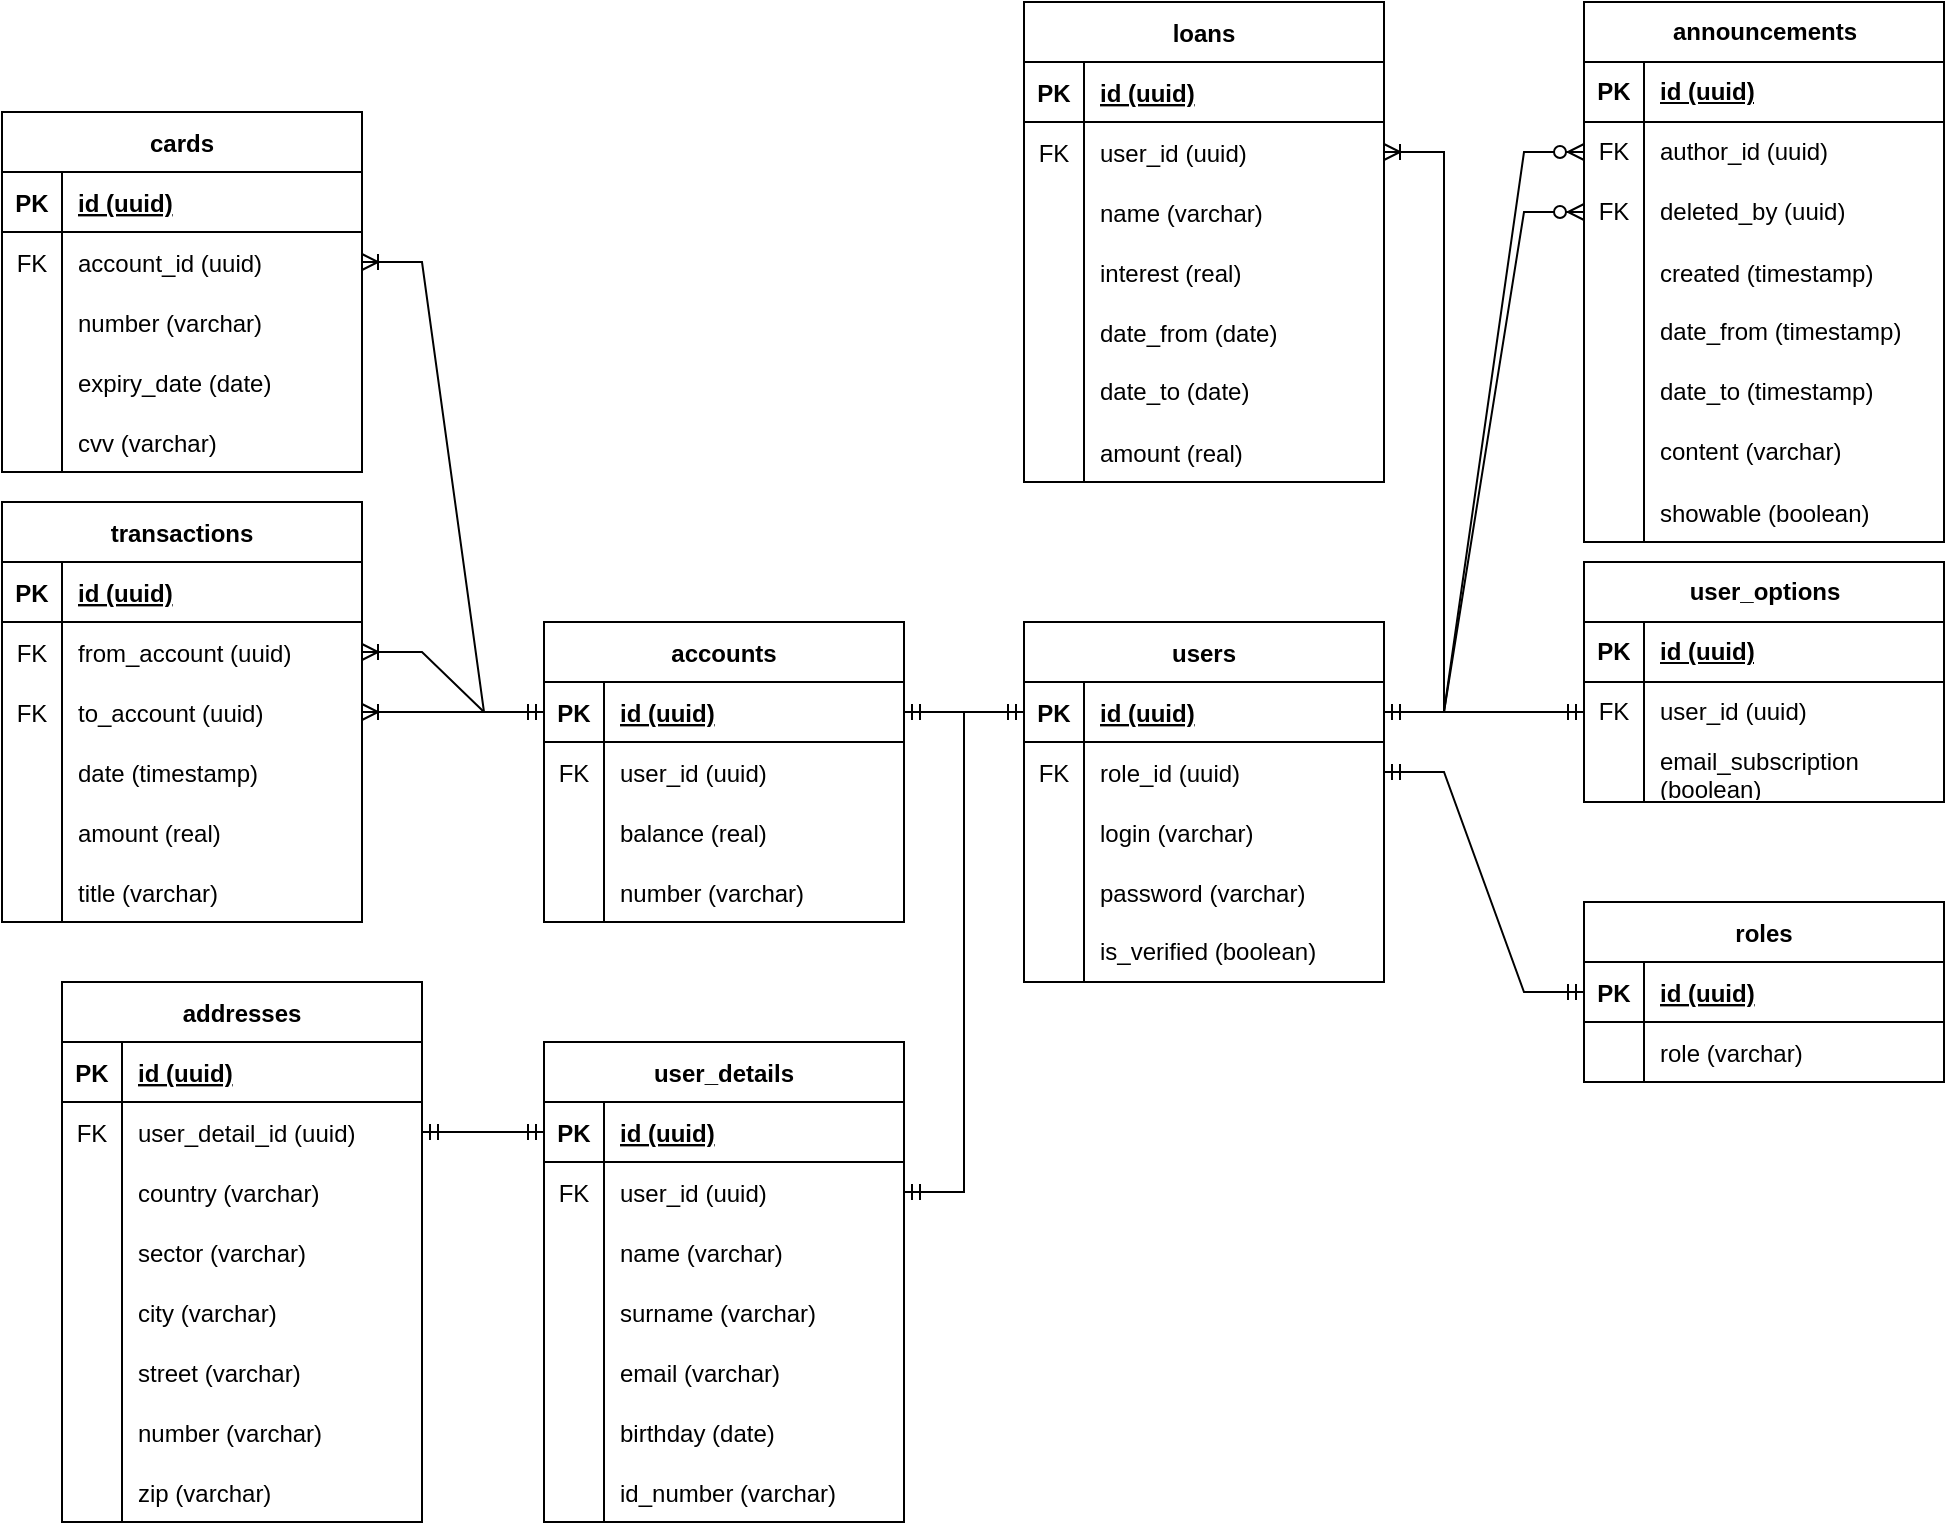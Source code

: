 <mxfile version="21.3.2" type="device">
  <diagram name="Strona-1" id="QSJuojrRpWrOeyw97lG3">
    <mxGraphModel dx="2564" dy="1455" grid="1" gridSize="10" guides="1" tooltips="1" connect="1" arrows="1" fold="1" page="1" pageScale="1" pageWidth="1169" pageHeight="827" math="0" shadow="0">
      <root>
        <mxCell id="0" />
        <mxCell id="1" parent="0" />
        <mxCell id="sdAf52SGklwTtnfurRZ9-1" value="users" style="shape=table;startSize=30;container=1;collapsible=1;childLayout=tableLayout;fixedRows=1;rowLines=0;fontStyle=1;align=center;resizeLast=1;" parent="1" vertex="1">
          <mxGeometry x="-539" y="-510" width="180" height="180" as="geometry" />
        </mxCell>
        <mxCell id="sdAf52SGklwTtnfurRZ9-2" value="" style="shape=tableRow;horizontal=0;startSize=0;swimlaneHead=0;swimlaneBody=0;fillColor=none;collapsible=0;dropTarget=0;points=[[0,0.5],[1,0.5]];portConstraint=eastwest;top=0;left=0;right=0;bottom=1;" parent="sdAf52SGklwTtnfurRZ9-1" vertex="1">
          <mxGeometry y="30" width="180" height="30" as="geometry" />
        </mxCell>
        <mxCell id="sdAf52SGklwTtnfurRZ9-3" value="PK" style="shape=partialRectangle;connectable=0;fillColor=none;top=0;left=0;bottom=0;right=0;fontStyle=1;overflow=hidden;" parent="sdAf52SGklwTtnfurRZ9-2" vertex="1">
          <mxGeometry width="30" height="30" as="geometry">
            <mxRectangle width="30" height="30" as="alternateBounds" />
          </mxGeometry>
        </mxCell>
        <mxCell id="sdAf52SGklwTtnfurRZ9-4" value="id (uuid)" style="shape=partialRectangle;connectable=0;fillColor=none;top=0;left=0;bottom=0;right=0;align=left;spacingLeft=6;fontStyle=5;overflow=hidden;" parent="sdAf52SGklwTtnfurRZ9-2" vertex="1">
          <mxGeometry x="30" width="150" height="30" as="geometry">
            <mxRectangle width="150" height="30" as="alternateBounds" />
          </mxGeometry>
        </mxCell>
        <mxCell id="sdAf52SGklwTtnfurRZ9-8" value="" style="shape=tableRow;horizontal=0;startSize=0;swimlaneHead=0;swimlaneBody=0;fillColor=none;collapsible=0;dropTarget=0;points=[[0,0.5],[1,0.5]];portConstraint=eastwest;top=0;left=0;right=0;bottom=0;" parent="sdAf52SGklwTtnfurRZ9-1" vertex="1">
          <mxGeometry y="60" width="180" height="30" as="geometry" />
        </mxCell>
        <mxCell id="sdAf52SGklwTtnfurRZ9-9" value="FK" style="shape=partialRectangle;connectable=0;fillColor=none;top=0;left=0;bottom=0;right=0;editable=1;overflow=hidden;" parent="sdAf52SGklwTtnfurRZ9-8" vertex="1">
          <mxGeometry width="30" height="30" as="geometry">
            <mxRectangle width="30" height="30" as="alternateBounds" />
          </mxGeometry>
        </mxCell>
        <mxCell id="sdAf52SGklwTtnfurRZ9-10" value="role_id (uuid)" style="shape=partialRectangle;connectable=0;fillColor=none;top=0;left=0;bottom=0;right=0;align=left;spacingLeft=6;overflow=hidden;" parent="sdAf52SGklwTtnfurRZ9-8" vertex="1">
          <mxGeometry x="30" width="150" height="30" as="geometry">
            <mxRectangle width="150" height="30" as="alternateBounds" />
          </mxGeometry>
        </mxCell>
        <mxCell id="sdAf52SGklwTtnfurRZ9-11" value="" style="shape=tableRow;horizontal=0;startSize=0;swimlaneHead=0;swimlaneBody=0;fillColor=none;collapsible=0;dropTarget=0;points=[[0,0.5],[1,0.5]];portConstraint=eastwest;top=0;left=0;right=0;bottom=0;" parent="sdAf52SGklwTtnfurRZ9-1" vertex="1">
          <mxGeometry y="90" width="180" height="30" as="geometry" />
        </mxCell>
        <mxCell id="sdAf52SGklwTtnfurRZ9-12" value="" style="shape=partialRectangle;connectable=0;fillColor=none;top=0;left=0;bottom=0;right=0;editable=1;overflow=hidden;" parent="sdAf52SGklwTtnfurRZ9-11" vertex="1">
          <mxGeometry width="30" height="30" as="geometry">
            <mxRectangle width="30" height="30" as="alternateBounds" />
          </mxGeometry>
        </mxCell>
        <mxCell id="sdAf52SGklwTtnfurRZ9-13" value="login (varchar)" style="shape=partialRectangle;connectable=0;fillColor=none;top=0;left=0;bottom=0;right=0;align=left;spacingLeft=6;overflow=hidden;" parent="sdAf52SGklwTtnfurRZ9-11" vertex="1">
          <mxGeometry x="30" width="150" height="30" as="geometry">
            <mxRectangle width="150" height="30" as="alternateBounds" />
          </mxGeometry>
        </mxCell>
        <mxCell id="f0spEq3Rj3-pvLohZoVd-1" value="" style="shape=tableRow;horizontal=0;startSize=0;swimlaneHead=0;swimlaneBody=0;fillColor=none;collapsible=0;dropTarget=0;points=[[0,0.5],[1,0.5]];portConstraint=eastwest;top=0;left=0;right=0;bottom=0;" parent="sdAf52SGklwTtnfurRZ9-1" vertex="1">
          <mxGeometry y="120" width="180" height="30" as="geometry" />
        </mxCell>
        <mxCell id="f0spEq3Rj3-pvLohZoVd-2" value="" style="shape=partialRectangle;connectable=0;fillColor=none;top=0;left=0;bottom=0;right=0;editable=1;overflow=hidden;" parent="f0spEq3Rj3-pvLohZoVd-1" vertex="1">
          <mxGeometry width="30" height="30" as="geometry">
            <mxRectangle width="30" height="30" as="alternateBounds" />
          </mxGeometry>
        </mxCell>
        <mxCell id="f0spEq3Rj3-pvLohZoVd-3" value="password (varchar)" style="shape=partialRectangle;connectable=0;fillColor=none;top=0;left=0;bottom=0;right=0;align=left;spacingLeft=6;overflow=hidden;" parent="f0spEq3Rj3-pvLohZoVd-1" vertex="1">
          <mxGeometry x="30" width="150" height="30" as="geometry">
            <mxRectangle width="150" height="30" as="alternateBounds" />
          </mxGeometry>
        </mxCell>
        <mxCell id="E_ORU86tq56k9Ohfd1Ir-136" value="" style="shape=tableRow;horizontal=0;startSize=0;swimlaneHead=0;swimlaneBody=0;fillColor=none;collapsible=0;dropTarget=0;points=[[0,0.5],[1,0.5]];portConstraint=eastwest;top=0;left=0;right=0;bottom=0;" parent="sdAf52SGklwTtnfurRZ9-1" vertex="1">
          <mxGeometry y="150" width="180" height="30" as="geometry" />
        </mxCell>
        <mxCell id="E_ORU86tq56k9Ohfd1Ir-137" value="" style="shape=partialRectangle;connectable=0;fillColor=none;top=0;left=0;bottom=0;right=0;fontStyle=0;overflow=hidden;whiteSpace=wrap;html=1;" parent="E_ORU86tq56k9Ohfd1Ir-136" vertex="1">
          <mxGeometry width="30" height="30" as="geometry">
            <mxRectangle width="30" height="30" as="alternateBounds" />
          </mxGeometry>
        </mxCell>
        <mxCell id="E_ORU86tq56k9Ohfd1Ir-138" value="is_verified (boolean)" style="shape=partialRectangle;connectable=0;fillColor=none;top=0;left=0;bottom=0;right=0;align=left;spacingLeft=6;fontStyle=0;overflow=hidden;whiteSpace=wrap;html=1;" parent="E_ORU86tq56k9Ohfd1Ir-136" vertex="1">
          <mxGeometry x="30" width="150" height="30" as="geometry">
            <mxRectangle width="150" height="30" as="alternateBounds" />
          </mxGeometry>
        </mxCell>
        <mxCell id="sdAf52SGklwTtnfurRZ9-14" value="roles" style="shape=table;startSize=30;container=1;collapsible=1;childLayout=tableLayout;fixedRows=1;rowLines=0;fontStyle=1;align=center;resizeLast=1;" parent="1" vertex="1">
          <mxGeometry x="-259" y="-370" width="180" height="90" as="geometry" />
        </mxCell>
        <mxCell id="sdAf52SGklwTtnfurRZ9-15" value="" style="shape=tableRow;horizontal=0;startSize=0;swimlaneHead=0;swimlaneBody=0;fillColor=none;collapsible=0;dropTarget=0;points=[[0,0.5],[1,0.5]];portConstraint=eastwest;top=0;left=0;right=0;bottom=1;" parent="sdAf52SGklwTtnfurRZ9-14" vertex="1">
          <mxGeometry y="30" width="180" height="30" as="geometry" />
        </mxCell>
        <mxCell id="sdAf52SGklwTtnfurRZ9-16" value="PK" style="shape=partialRectangle;connectable=0;fillColor=none;top=0;left=0;bottom=0;right=0;fontStyle=1;overflow=hidden;" parent="sdAf52SGklwTtnfurRZ9-15" vertex="1">
          <mxGeometry width="30" height="30" as="geometry">
            <mxRectangle width="30" height="30" as="alternateBounds" />
          </mxGeometry>
        </mxCell>
        <mxCell id="sdAf52SGklwTtnfurRZ9-17" value="id (uuid)" style="shape=partialRectangle;connectable=0;fillColor=none;top=0;left=0;bottom=0;right=0;align=left;spacingLeft=6;fontStyle=5;overflow=hidden;" parent="sdAf52SGklwTtnfurRZ9-15" vertex="1">
          <mxGeometry x="30" width="150" height="30" as="geometry">
            <mxRectangle width="150" height="30" as="alternateBounds" />
          </mxGeometry>
        </mxCell>
        <mxCell id="sdAf52SGklwTtnfurRZ9-18" value="" style="shape=tableRow;horizontal=0;startSize=0;swimlaneHead=0;swimlaneBody=0;fillColor=none;collapsible=0;dropTarget=0;points=[[0,0.5],[1,0.5]];portConstraint=eastwest;top=0;left=0;right=0;bottom=0;" parent="sdAf52SGklwTtnfurRZ9-14" vertex="1">
          <mxGeometry y="60" width="180" height="30" as="geometry" />
        </mxCell>
        <mxCell id="sdAf52SGklwTtnfurRZ9-19" value="" style="shape=partialRectangle;connectable=0;fillColor=none;top=0;left=0;bottom=0;right=0;editable=1;overflow=hidden;" parent="sdAf52SGklwTtnfurRZ9-18" vertex="1">
          <mxGeometry width="30" height="30" as="geometry">
            <mxRectangle width="30" height="30" as="alternateBounds" />
          </mxGeometry>
        </mxCell>
        <mxCell id="sdAf52SGklwTtnfurRZ9-20" value="role (varchar)" style="shape=partialRectangle;connectable=0;fillColor=none;top=0;left=0;bottom=0;right=0;align=left;spacingLeft=6;overflow=hidden;" parent="sdAf52SGklwTtnfurRZ9-18" vertex="1">
          <mxGeometry x="30" width="150" height="30" as="geometry">
            <mxRectangle width="150" height="30" as="alternateBounds" />
          </mxGeometry>
        </mxCell>
        <mxCell id="sdAf52SGklwTtnfurRZ9-27" value="accounts" style="shape=table;startSize=30;container=1;collapsible=1;childLayout=tableLayout;fixedRows=1;rowLines=0;fontStyle=1;align=center;resizeLast=1;" parent="1" vertex="1">
          <mxGeometry x="-779" y="-510" width="180" height="150" as="geometry" />
        </mxCell>
        <mxCell id="sdAf52SGklwTtnfurRZ9-28" value="" style="shape=tableRow;horizontal=0;startSize=0;swimlaneHead=0;swimlaneBody=0;fillColor=none;collapsible=0;dropTarget=0;points=[[0,0.5],[1,0.5]];portConstraint=eastwest;top=0;left=0;right=0;bottom=1;" parent="sdAf52SGklwTtnfurRZ9-27" vertex="1">
          <mxGeometry y="30" width="180" height="30" as="geometry" />
        </mxCell>
        <mxCell id="sdAf52SGklwTtnfurRZ9-29" value="PK" style="shape=partialRectangle;connectable=0;fillColor=none;top=0;left=0;bottom=0;right=0;fontStyle=1;overflow=hidden;" parent="sdAf52SGklwTtnfurRZ9-28" vertex="1">
          <mxGeometry width="30" height="30" as="geometry">
            <mxRectangle width="30" height="30" as="alternateBounds" />
          </mxGeometry>
        </mxCell>
        <mxCell id="sdAf52SGklwTtnfurRZ9-30" value="id (uuid)" style="shape=partialRectangle;connectable=0;fillColor=none;top=0;left=0;bottom=0;right=0;align=left;spacingLeft=6;fontStyle=5;overflow=hidden;" parent="sdAf52SGklwTtnfurRZ9-28" vertex="1">
          <mxGeometry x="30" width="150" height="30" as="geometry">
            <mxRectangle width="150" height="30" as="alternateBounds" />
          </mxGeometry>
        </mxCell>
        <mxCell id="sdAf52SGklwTtnfurRZ9-34" value="" style="shape=tableRow;horizontal=0;startSize=0;swimlaneHead=0;swimlaneBody=0;fillColor=none;collapsible=0;dropTarget=0;points=[[0,0.5],[1,0.5]];portConstraint=eastwest;top=0;left=0;right=0;bottom=0;" parent="sdAf52SGklwTtnfurRZ9-27" vertex="1">
          <mxGeometry y="60" width="180" height="30" as="geometry" />
        </mxCell>
        <mxCell id="sdAf52SGklwTtnfurRZ9-35" value="FK" style="shape=partialRectangle;connectable=0;fillColor=none;top=0;left=0;bottom=0;right=0;editable=1;overflow=hidden;" parent="sdAf52SGklwTtnfurRZ9-34" vertex="1">
          <mxGeometry width="30" height="30" as="geometry">
            <mxRectangle width="30" height="30" as="alternateBounds" />
          </mxGeometry>
        </mxCell>
        <mxCell id="sdAf52SGklwTtnfurRZ9-36" value="user_id (uuid)" style="shape=partialRectangle;connectable=0;fillColor=none;top=0;left=0;bottom=0;right=0;align=left;spacingLeft=6;overflow=hidden;" parent="sdAf52SGklwTtnfurRZ9-34" vertex="1">
          <mxGeometry x="30" width="150" height="30" as="geometry">
            <mxRectangle width="150" height="30" as="alternateBounds" />
          </mxGeometry>
        </mxCell>
        <mxCell id="sdAf52SGklwTtnfurRZ9-31" value="" style="shape=tableRow;horizontal=0;startSize=0;swimlaneHead=0;swimlaneBody=0;fillColor=none;collapsible=0;dropTarget=0;points=[[0,0.5],[1,0.5]];portConstraint=eastwest;top=0;left=0;right=0;bottom=0;" parent="sdAf52SGklwTtnfurRZ9-27" vertex="1">
          <mxGeometry y="90" width="180" height="30" as="geometry" />
        </mxCell>
        <mxCell id="sdAf52SGklwTtnfurRZ9-32" value="" style="shape=partialRectangle;connectable=0;fillColor=none;top=0;left=0;bottom=0;right=0;editable=1;overflow=hidden;" parent="sdAf52SGklwTtnfurRZ9-31" vertex="1">
          <mxGeometry width="30" height="30" as="geometry">
            <mxRectangle width="30" height="30" as="alternateBounds" />
          </mxGeometry>
        </mxCell>
        <mxCell id="sdAf52SGklwTtnfurRZ9-33" value="balance (real)" style="shape=partialRectangle;connectable=0;fillColor=none;top=0;left=0;bottom=0;right=0;align=left;spacingLeft=6;overflow=hidden;" parent="sdAf52SGklwTtnfurRZ9-31" vertex="1">
          <mxGeometry x="30" width="150" height="30" as="geometry">
            <mxRectangle width="150" height="30" as="alternateBounds" />
          </mxGeometry>
        </mxCell>
        <mxCell id="sdAf52SGklwTtnfurRZ9-37" value="" style="shape=tableRow;horizontal=0;startSize=0;swimlaneHead=0;swimlaneBody=0;fillColor=none;collapsible=0;dropTarget=0;points=[[0,0.5],[1,0.5]];portConstraint=eastwest;top=0;left=0;right=0;bottom=0;" parent="sdAf52SGklwTtnfurRZ9-27" vertex="1">
          <mxGeometry y="120" width="180" height="30" as="geometry" />
        </mxCell>
        <mxCell id="sdAf52SGklwTtnfurRZ9-38" value="" style="shape=partialRectangle;connectable=0;fillColor=none;top=0;left=0;bottom=0;right=0;editable=1;overflow=hidden;" parent="sdAf52SGklwTtnfurRZ9-37" vertex="1">
          <mxGeometry width="30" height="30" as="geometry">
            <mxRectangle width="30" height="30" as="alternateBounds" />
          </mxGeometry>
        </mxCell>
        <mxCell id="sdAf52SGklwTtnfurRZ9-39" value="number (varchar)" style="shape=partialRectangle;connectable=0;fillColor=none;top=0;left=0;bottom=0;right=0;align=left;spacingLeft=6;overflow=hidden;" parent="sdAf52SGklwTtnfurRZ9-37" vertex="1">
          <mxGeometry x="30" width="150" height="30" as="geometry">
            <mxRectangle width="150" height="30" as="alternateBounds" />
          </mxGeometry>
        </mxCell>
        <mxCell id="sdAf52SGklwTtnfurRZ9-66" value="loans" style="shape=table;startSize=30;container=1;collapsible=1;childLayout=tableLayout;fixedRows=1;rowLines=0;fontStyle=1;align=center;resizeLast=1;" parent="1" vertex="1">
          <mxGeometry x="-539" y="-820" width="180" height="240" as="geometry" />
        </mxCell>
        <mxCell id="sdAf52SGklwTtnfurRZ9-67" value="" style="shape=tableRow;horizontal=0;startSize=0;swimlaneHead=0;swimlaneBody=0;fillColor=none;collapsible=0;dropTarget=0;points=[[0,0.5],[1,0.5]];portConstraint=eastwest;top=0;left=0;right=0;bottom=1;" parent="sdAf52SGklwTtnfurRZ9-66" vertex="1">
          <mxGeometry y="30" width="180" height="30" as="geometry" />
        </mxCell>
        <mxCell id="sdAf52SGklwTtnfurRZ9-68" value="PK" style="shape=partialRectangle;connectable=0;fillColor=none;top=0;left=0;bottom=0;right=0;fontStyle=1;overflow=hidden;" parent="sdAf52SGklwTtnfurRZ9-67" vertex="1">
          <mxGeometry width="30" height="30" as="geometry">
            <mxRectangle width="30" height="30" as="alternateBounds" />
          </mxGeometry>
        </mxCell>
        <mxCell id="sdAf52SGklwTtnfurRZ9-69" value="id (uuid)" style="shape=partialRectangle;connectable=0;fillColor=none;top=0;left=0;bottom=0;right=0;align=left;spacingLeft=6;fontStyle=5;overflow=hidden;" parent="sdAf52SGklwTtnfurRZ9-67" vertex="1">
          <mxGeometry x="30" width="150" height="30" as="geometry">
            <mxRectangle width="150" height="30" as="alternateBounds" />
          </mxGeometry>
        </mxCell>
        <mxCell id="sdAf52SGklwTtnfurRZ9-70" value="" style="shape=tableRow;horizontal=0;startSize=0;swimlaneHead=0;swimlaneBody=0;fillColor=none;collapsible=0;dropTarget=0;points=[[0,0.5],[1,0.5]];portConstraint=eastwest;top=0;left=0;right=0;bottom=0;" parent="sdAf52SGklwTtnfurRZ9-66" vertex="1">
          <mxGeometry y="60" width="180" height="30" as="geometry" />
        </mxCell>
        <mxCell id="sdAf52SGklwTtnfurRZ9-71" value="FK" style="shape=partialRectangle;connectable=0;fillColor=none;top=0;left=0;bottom=0;right=0;editable=1;overflow=hidden;" parent="sdAf52SGklwTtnfurRZ9-70" vertex="1">
          <mxGeometry width="30" height="30" as="geometry">
            <mxRectangle width="30" height="30" as="alternateBounds" />
          </mxGeometry>
        </mxCell>
        <mxCell id="sdAf52SGklwTtnfurRZ9-72" value="user_id (uuid)" style="shape=partialRectangle;connectable=0;fillColor=none;top=0;left=0;bottom=0;right=0;align=left;spacingLeft=6;overflow=hidden;" parent="sdAf52SGklwTtnfurRZ9-70" vertex="1">
          <mxGeometry x="30" width="150" height="30" as="geometry">
            <mxRectangle width="150" height="30" as="alternateBounds" />
          </mxGeometry>
        </mxCell>
        <mxCell id="E_ORU86tq56k9Ohfd1Ir-102" value="" style="shape=tableRow;horizontal=0;startSize=0;swimlaneHead=0;swimlaneBody=0;fillColor=none;collapsible=0;dropTarget=0;points=[[0,0.5],[1,0.5]];portConstraint=eastwest;top=0;left=0;right=0;bottom=0;" parent="sdAf52SGklwTtnfurRZ9-66" vertex="1">
          <mxGeometry y="90" width="180" height="30" as="geometry" />
        </mxCell>
        <mxCell id="E_ORU86tq56k9Ohfd1Ir-103" value="" style="shape=partialRectangle;connectable=0;fillColor=none;top=0;left=0;bottom=0;right=0;editable=1;overflow=hidden;" parent="E_ORU86tq56k9Ohfd1Ir-102" vertex="1">
          <mxGeometry width="30" height="30" as="geometry">
            <mxRectangle width="30" height="30" as="alternateBounds" />
          </mxGeometry>
        </mxCell>
        <mxCell id="E_ORU86tq56k9Ohfd1Ir-104" value="name  (varchar)" style="shape=partialRectangle;connectable=0;fillColor=none;top=0;left=0;bottom=0;right=0;align=left;spacingLeft=6;overflow=hidden;" parent="E_ORU86tq56k9Ohfd1Ir-102" vertex="1">
          <mxGeometry x="30" width="150" height="30" as="geometry">
            <mxRectangle width="150" height="30" as="alternateBounds" />
          </mxGeometry>
        </mxCell>
        <mxCell id="sdAf52SGklwTtnfurRZ9-73" value="" style="shape=tableRow;horizontal=0;startSize=0;swimlaneHead=0;swimlaneBody=0;fillColor=none;collapsible=0;dropTarget=0;points=[[0,0.5],[1,0.5]];portConstraint=eastwest;top=0;left=0;right=0;bottom=0;" parent="sdAf52SGklwTtnfurRZ9-66" vertex="1">
          <mxGeometry y="120" width="180" height="30" as="geometry" />
        </mxCell>
        <mxCell id="sdAf52SGklwTtnfurRZ9-74" value="" style="shape=partialRectangle;connectable=0;fillColor=none;top=0;left=0;bottom=0;right=0;editable=1;overflow=hidden;" parent="sdAf52SGklwTtnfurRZ9-73" vertex="1">
          <mxGeometry width="30" height="30" as="geometry">
            <mxRectangle width="30" height="30" as="alternateBounds" />
          </mxGeometry>
        </mxCell>
        <mxCell id="sdAf52SGklwTtnfurRZ9-75" value="interest (real)" style="shape=partialRectangle;connectable=0;fillColor=none;top=0;left=0;bottom=0;right=0;align=left;spacingLeft=6;overflow=hidden;" parent="sdAf52SGklwTtnfurRZ9-73" vertex="1">
          <mxGeometry x="30" width="150" height="30" as="geometry">
            <mxRectangle width="150" height="30" as="alternateBounds" />
          </mxGeometry>
        </mxCell>
        <mxCell id="sdAf52SGklwTtnfurRZ9-76" value="" style="shape=tableRow;horizontal=0;startSize=0;swimlaneHead=0;swimlaneBody=0;fillColor=none;collapsible=0;dropTarget=0;points=[[0,0.5],[1,0.5]];portConstraint=eastwest;top=0;left=0;right=0;bottom=0;" parent="sdAf52SGklwTtnfurRZ9-66" vertex="1">
          <mxGeometry y="150" width="180" height="30" as="geometry" />
        </mxCell>
        <mxCell id="sdAf52SGklwTtnfurRZ9-77" value="" style="shape=partialRectangle;connectable=0;fillColor=none;top=0;left=0;bottom=0;right=0;editable=1;overflow=hidden;" parent="sdAf52SGklwTtnfurRZ9-76" vertex="1">
          <mxGeometry width="30" height="30" as="geometry">
            <mxRectangle width="30" height="30" as="alternateBounds" />
          </mxGeometry>
        </mxCell>
        <mxCell id="sdAf52SGklwTtnfurRZ9-78" value="date_from (date)" style="shape=partialRectangle;connectable=0;fillColor=none;top=0;left=0;bottom=0;right=0;align=left;spacingLeft=6;overflow=hidden;" parent="sdAf52SGklwTtnfurRZ9-76" vertex="1">
          <mxGeometry x="30" width="150" height="30" as="geometry">
            <mxRectangle width="150" height="30" as="alternateBounds" />
          </mxGeometry>
        </mxCell>
        <mxCell id="E_ORU86tq56k9Ohfd1Ir-99" value="" style="shape=tableRow;horizontal=0;startSize=0;swimlaneHead=0;swimlaneBody=0;fillColor=none;collapsible=0;dropTarget=0;points=[[0,0.5],[1,0.5]];portConstraint=eastwest;top=0;left=0;right=0;bottom=0;" parent="sdAf52SGklwTtnfurRZ9-66" vertex="1">
          <mxGeometry y="180" width="180" height="30" as="geometry" />
        </mxCell>
        <mxCell id="E_ORU86tq56k9Ohfd1Ir-100" value="" style="shape=partialRectangle;connectable=0;fillColor=none;top=0;left=0;bottom=0;right=0;fontStyle=0;overflow=hidden;whiteSpace=wrap;html=1;" parent="E_ORU86tq56k9Ohfd1Ir-99" vertex="1">
          <mxGeometry width="30" height="30" as="geometry">
            <mxRectangle width="30" height="30" as="alternateBounds" />
          </mxGeometry>
        </mxCell>
        <mxCell id="E_ORU86tq56k9Ohfd1Ir-101" value="date_to (date)" style="shape=partialRectangle;connectable=0;fillColor=none;top=0;left=0;bottom=0;right=0;align=left;spacingLeft=6;fontStyle=0;overflow=hidden;whiteSpace=wrap;html=1;" parent="E_ORU86tq56k9Ohfd1Ir-99" vertex="1">
          <mxGeometry x="30" width="150" height="30" as="geometry">
            <mxRectangle width="150" height="30" as="alternateBounds" />
          </mxGeometry>
        </mxCell>
        <mxCell id="E_ORU86tq56k9Ohfd1Ir-105" value="" style="shape=tableRow;horizontal=0;startSize=0;swimlaneHead=0;swimlaneBody=0;fillColor=none;collapsible=0;dropTarget=0;points=[[0,0.5],[1,0.5]];portConstraint=eastwest;top=0;left=0;right=0;bottom=0;" parent="sdAf52SGklwTtnfurRZ9-66" vertex="1">
          <mxGeometry y="210" width="180" height="30" as="geometry" />
        </mxCell>
        <mxCell id="E_ORU86tq56k9Ohfd1Ir-106" value="" style="shape=partialRectangle;connectable=0;fillColor=none;top=0;left=0;bottom=0;right=0;editable=1;overflow=hidden;" parent="E_ORU86tq56k9Ohfd1Ir-105" vertex="1">
          <mxGeometry width="30" height="30" as="geometry">
            <mxRectangle width="30" height="30" as="alternateBounds" />
          </mxGeometry>
        </mxCell>
        <mxCell id="E_ORU86tq56k9Ohfd1Ir-107" value="amount (real)" style="shape=partialRectangle;connectable=0;fillColor=none;top=0;left=0;bottom=0;right=0;align=left;spacingLeft=6;overflow=hidden;" parent="E_ORU86tq56k9Ohfd1Ir-105" vertex="1">
          <mxGeometry x="30" width="150" height="30" as="geometry">
            <mxRectangle width="150" height="30" as="alternateBounds" />
          </mxGeometry>
        </mxCell>
        <mxCell id="sdAf52SGklwTtnfurRZ9-79" value="user_details" style="shape=table;startSize=30;container=1;collapsible=1;childLayout=tableLayout;fixedRows=1;rowLines=0;fontStyle=1;align=center;resizeLast=1;" parent="1" vertex="1">
          <mxGeometry x="-779" y="-300" width="180" height="240" as="geometry" />
        </mxCell>
        <mxCell id="sdAf52SGklwTtnfurRZ9-80" value="" style="shape=tableRow;horizontal=0;startSize=0;swimlaneHead=0;swimlaneBody=0;fillColor=none;collapsible=0;dropTarget=0;points=[[0,0.5],[1,0.5]];portConstraint=eastwest;top=0;left=0;right=0;bottom=1;" parent="sdAf52SGklwTtnfurRZ9-79" vertex="1">
          <mxGeometry y="30" width="180" height="30" as="geometry" />
        </mxCell>
        <mxCell id="sdAf52SGklwTtnfurRZ9-81" value="PK" style="shape=partialRectangle;connectable=0;fillColor=none;top=0;left=0;bottom=0;right=0;fontStyle=1;overflow=hidden;" parent="sdAf52SGklwTtnfurRZ9-80" vertex="1">
          <mxGeometry width="30" height="30" as="geometry">
            <mxRectangle width="30" height="30" as="alternateBounds" />
          </mxGeometry>
        </mxCell>
        <mxCell id="sdAf52SGklwTtnfurRZ9-82" value="id (uuid)" style="shape=partialRectangle;connectable=0;fillColor=none;top=0;left=0;bottom=0;right=0;align=left;spacingLeft=6;fontStyle=5;overflow=hidden;" parent="sdAf52SGklwTtnfurRZ9-80" vertex="1">
          <mxGeometry x="30" width="150" height="30" as="geometry">
            <mxRectangle width="150" height="30" as="alternateBounds" />
          </mxGeometry>
        </mxCell>
        <mxCell id="sdAf52SGklwTtnfurRZ9-5" value="" style="shape=tableRow;horizontal=0;startSize=0;swimlaneHead=0;swimlaneBody=0;fillColor=none;collapsible=0;dropTarget=0;points=[[0,0.5],[1,0.5]];portConstraint=eastwest;top=0;left=0;right=0;bottom=0;" parent="sdAf52SGklwTtnfurRZ9-79" vertex="1">
          <mxGeometry y="60" width="180" height="30" as="geometry" />
        </mxCell>
        <mxCell id="sdAf52SGklwTtnfurRZ9-6" value="FK" style="shape=partialRectangle;connectable=0;fillColor=none;top=0;left=0;bottom=0;right=0;editable=1;overflow=hidden;" parent="sdAf52SGklwTtnfurRZ9-5" vertex="1">
          <mxGeometry width="30" height="30" as="geometry">
            <mxRectangle width="30" height="30" as="alternateBounds" />
          </mxGeometry>
        </mxCell>
        <mxCell id="sdAf52SGklwTtnfurRZ9-7" value="user_id (uuid)" style="shape=partialRectangle;connectable=0;fillColor=none;top=0;left=0;bottom=0;right=0;align=left;spacingLeft=6;overflow=hidden;" parent="sdAf52SGklwTtnfurRZ9-5" vertex="1">
          <mxGeometry x="30" width="150" height="30" as="geometry">
            <mxRectangle width="150" height="30" as="alternateBounds" />
          </mxGeometry>
        </mxCell>
        <mxCell id="sdAf52SGklwTtnfurRZ9-83" value="" style="shape=tableRow;horizontal=0;startSize=0;swimlaneHead=0;swimlaneBody=0;fillColor=none;collapsible=0;dropTarget=0;points=[[0,0.5],[1,0.5]];portConstraint=eastwest;top=0;left=0;right=0;bottom=0;" parent="sdAf52SGklwTtnfurRZ9-79" vertex="1">
          <mxGeometry y="90" width="180" height="30" as="geometry" />
        </mxCell>
        <mxCell id="sdAf52SGklwTtnfurRZ9-84" value="" style="shape=partialRectangle;connectable=0;fillColor=none;top=0;left=0;bottom=0;right=0;editable=1;overflow=hidden;" parent="sdAf52SGklwTtnfurRZ9-83" vertex="1">
          <mxGeometry width="30" height="30" as="geometry">
            <mxRectangle width="30" height="30" as="alternateBounds" />
          </mxGeometry>
        </mxCell>
        <mxCell id="sdAf52SGklwTtnfurRZ9-85" value="name (varchar)" style="shape=partialRectangle;connectable=0;fillColor=none;top=0;left=0;bottom=0;right=0;align=left;spacingLeft=6;overflow=hidden;" parent="sdAf52SGklwTtnfurRZ9-83" vertex="1">
          <mxGeometry x="30" width="150" height="30" as="geometry">
            <mxRectangle width="150" height="30" as="alternateBounds" />
          </mxGeometry>
        </mxCell>
        <mxCell id="sdAf52SGklwTtnfurRZ9-86" value="" style="shape=tableRow;horizontal=0;startSize=0;swimlaneHead=0;swimlaneBody=0;fillColor=none;collapsible=0;dropTarget=0;points=[[0,0.5],[1,0.5]];portConstraint=eastwest;top=0;left=0;right=0;bottom=0;" parent="sdAf52SGklwTtnfurRZ9-79" vertex="1">
          <mxGeometry y="120" width="180" height="30" as="geometry" />
        </mxCell>
        <mxCell id="sdAf52SGklwTtnfurRZ9-87" value="" style="shape=partialRectangle;connectable=0;fillColor=none;top=0;left=0;bottom=0;right=0;editable=1;overflow=hidden;" parent="sdAf52SGklwTtnfurRZ9-86" vertex="1">
          <mxGeometry width="30" height="30" as="geometry">
            <mxRectangle width="30" height="30" as="alternateBounds" />
          </mxGeometry>
        </mxCell>
        <mxCell id="sdAf52SGklwTtnfurRZ9-88" value="surname (varchar)" style="shape=partialRectangle;connectable=0;fillColor=none;top=0;left=0;bottom=0;right=0;align=left;spacingLeft=6;overflow=hidden;" parent="sdAf52SGklwTtnfurRZ9-86" vertex="1">
          <mxGeometry x="30" width="150" height="30" as="geometry">
            <mxRectangle width="150" height="30" as="alternateBounds" />
          </mxGeometry>
        </mxCell>
        <mxCell id="sdAf52SGklwTtnfurRZ9-89" value="" style="shape=tableRow;horizontal=0;startSize=0;swimlaneHead=0;swimlaneBody=0;fillColor=none;collapsible=0;dropTarget=0;points=[[0,0.5],[1,0.5]];portConstraint=eastwest;top=0;left=0;right=0;bottom=0;" parent="sdAf52SGklwTtnfurRZ9-79" vertex="1">
          <mxGeometry y="150" width="180" height="30" as="geometry" />
        </mxCell>
        <mxCell id="sdAf52SGklwTtnfurRZ9-90" value="" style="shape=partialRectangle;connectable=0;fillColor=none;top=0;left=0;bottom=0;right=0;editable=1;overflow=hidden;" parent="sdAf52SGklwTtnfurRZ9-89" vertex="1">
          <mxGeometry width="30" height="30" as="geometry">
            <mxRectangle width="30" height="30" as="alternateBounds" />
          </mxGeometry>
        </mxCell>
        <mxCell id="sdAf52SGklwTtnfurRZ9-91" value="email (varchar)" style="shape=partialRectangle;connectable=0;fillColor=none;top=0;left=0;bottom=0;right=0;align=left;spacingLeft=6;overflow=hidden;" parent="sdAf52SGklwTtnfurRZ9-89" vertex="1">
          <mxGeometry x="30" width="150" height="30" as="geometry">
            <mxRectangle width="150" height="30" as="alternateBounds" />
          </mxGeometry>
        </mxCell>
        <mxCell id="f0spEq3Rj3-pvLohZoVd-25" value="" style="shape=tableRow;horizontal=0;startSize=0;swimlaneHead=0;swimlaneBody=0;fillColor=none;collapsible=0;dropTarget=0;points=[[0,0.5],[1,0.5]];portConstraint=eastwest;top=0;left=0;right=0;bottom=0;" parent="sdAf52SGklwTtnfurRZ9-79" vertex="1">
          <mxGeometry y="180" width="180" height="30" as="geometry" />
        </mxCell>
        <mxCell id="f0spEq3Rj3-pvLohZoVd-26" value="" style="shape=partialRectangle;connectable=0;fillColor=none;top=0;left=0;bottom=0;right=0;editable=1;overflow=hidden;" parent="f0spEq3Rj3-pvLohZoVd-25" vertex="1">
          <mxGeometry width="30" height="30" as="geometry">
            <mxRectangle width="30" height="30" as="alternateBounds" />
          </mxGeometry>
        </mxCell>
        <mxCell id="f0spEq3Rj3-pvLohZoVd-27" value="birthday (date)" style="shape=partialRectangle;connectable=0;fillColor=none;top=0;left=0;bottom=0;right=0;align=left;spacingLeft=6;overflow=hidden;" parent="f0spEq3Rj3-pvLohZoVd-25" vertex="1">
          <mxGeometry x="30" width="150" height="30" as="geometry">
            <mxRectangle width="150" height="30" as="alternateBounds" />
          </mxGeometry>
        </mxCell>
        <mxCell id="f0spEq3Rj3-pvLohZoVd-28" value="" style="shape=tableRow;horizontal=0;startSize=0;swimlaneHead=0;swimlaneBody=0;fillColor=none;collapsible=0;dropTarget=0;points=[[0,0.5],[1,0.5]];portConstraint=eastwest;top=0;left=0;right=0;bottom=0;" parent="sdAf52SGklwTtnfurRZ9-79" vertex="1">
          <mxGeometry y="210" width="180" height="30" as="geometry" />
        </mxCell>
        <mxCell id="f0spEq3Rj3-pvLohZoVd-29" value="" style="shape=partialRectangle;connectable=0;fillColor=none;top=0;left=0;bottom=0;right=0;editable=1;overflow=hidden;" parent="f0spEq3Rj3-pvLohZoVd-28" vertex="1">
          <mxGeometry width="30" height="30" as="geometry">
            <mxRectangle width="30" height="30" as="alternateBounds" />
          </mxGeometry>
        </mxCell>
        <mxCell id="f0spEq3Rj3-pvLohZoVd-30" value="id_number (varchar)" style="shape=partialRectangle;connectable=0;fillColor=none;top=0;left=0;bottom=0;right=0;align=left;spacingLeft=6;overflow=hidden;" parent="f0spEq3Rj3-pvLohZoVd-28" vertex="1">
          <mxGeometry x="30" width="150" height="30" as="geometry">
            <mxRectangle width="150" height="30" as="alternateBounds" />
          </mxGeometry>
        </mxCell>
        <mxCell id="sdAf52SGklwTtnfurRZ9-92" value="transactions" style="shape=table;startSize=30;container=1;collapsible=1;childLayout=tableLayout;fixedRows=1;rowLines=0;fontStyle=1;align=center;resizeLast=1;" parent="1" vertex="1">
          <mxGeometry x="-1050" y="-570" width="180" height="210" as="geometry" />
        </mxCell>
        <mxCell id="sdAf52SGklwTtnfurRZ9-93" value="" style="shape=tableRow;horizontal=0;startSize=0;swimlaneHead=0;swimlaneBody=0;fillColor=none;collapsible=0;dropTarget=0;points=[[0,0.5],[1,0.5]];portConstraint=eastwest;top=0;left=0;right=0;bottom=1;" parent="sdAf52SGklwTtnfurRZ9-92" vertex="1">
          <mxGeometry y="30" width="180" height="30" as="geometry" />
        </mxCell>
        <mxCell id="sdAf52SGklwTtnfurRZ9-94" value="PK" style="shape=partialRectangle;connectable=0;fillColor=none;top=0;left=0;bottom=0;right=0;fontStyle=1;overflow=hidden;" parent="sdAf52SGklwTtnfurRZ9-93" vertex="1">
          <mxGeometry width="30" height="30" as="geometry">
            <mxRectangle width="30" height="30" as="alternateBounds" />
          </mxGeometry>
        </mxCell>
        <mxCell id="sdAf52SGklwTtnfurRZ9-95" value="id (uuid)" style="shape=partialRectangle;connectable=0;fillColor=none;top=0;left=0;bottom=0;right=0;align=left;spacingLeft=6;fontStyle=5;overflow=hidden;" parent="sdAf52SGklwTtnfurRZ9-93" vertex="1">
          <mxGeometry x="30" width="150" height="30" as="geometry">
            <mxRectangle width="150" height="30" as="alternateBounds" />
          </mxGeometry>
        </mxCell>
        <mxCell id="sdAf52SGklwTtnfurRZ9-96" value="" style="shape=tableRow;horizontal=0;startSize=0;swimlaneHead=0;swimlaneBody=0;fillColor=none;collapsible=0;dropTarget=0;points=[[0,0.5],[1,0.5]];portConstraint=eastwest;top=0;left=0;right=0;bottom=0;" parent="sdAf52SGklwTtnfurRZ9-92" vertex="1">
          <mxGeometry y="60" width="180" height="30" as="geometry" />
        </mxCell>
        <mxCell id="sdAf52SGklwTtnfurRZ9-97" value="FK" style="shape=partialRectangle;connectable=0;fillColor=none;top=0;left=0;bottom=0;right=0;editable=1;overflow=hidden;" parent="sdAf52SGklwTtnfurRZ9-96" vertex="1">
          <mxGeometry width="30" height="30" as="geometry">
            <mxRectangle width="30" height="30" as="alternateBounds" />
          </mxGeometry>
        </mxCell>
        <mxCell id="sdAf52SGklwTtnfurRZ9-98" value="from_account (uuid)" style="shape=partialRectangle;connectable=0;fillColor=none;top=0;left=0;bottom=0;right=0;align=left;spacingLeft=6;overflow=hidden;" parent="sdAf52SGklwTtnfurRZ9-96" vertex="1">
          <mxGeometry x="30" width="150" height="30" as="geometry">
            <mxRectangle width="150" height="30" as="alternateBounds" />
          </mxGeometry>
        </mxCell>
        <mxCell id="sdAf52SGklwTtnfurRZ9-99" value="" style="shape=tableRow;horizontal=0;startSize=0;swimlaneHead=0;swimlaneBody=0;fillColor=none;collapsible=0;dropTarget=0;points=[[0,0.5],[1,0.5]];portConstraint=eastwest;top=0;left=0;right=0;bottom=0;" parent="sdAf52SGklwTtnfurRZ9-92" vertex="1">
          <mxGeometry y="90" width="180" height="30" as="geometry" />
        </mxCell>
        <mxCell id="sdAf52SGklwTtnfurRZ9-100" value="FK" style="shape=partialRectangle;connectable=0;fillColor=none;top=0;left=0;bottom=0;right=0;editable=1;overflow=hidden;" parent="sdAf52SGklwTtnfurRZ9-99" vertex="1">
          <mxGeometry width="30" height="30" as="geometry">
            <mxRectangle width="30" height="30" as="alternateBounds" />
          </mxGeometry>
        </mxCell>
        <mxCell id="sdAf52SGklwTtnfurRZ9-101" value="to_account (uuid)" style="shape=partialRectangle;connectable=0;fillColor=none;top=0;left=0;bottom=0;right=0;align=left;spacingLeft=6;overflow=hidden;" parent="sdAf52SGklwTtnfurRZ9-99" vertex="1">
          <mxGeometry x="30" width="150" height="30" as="geometry">
            <mxRectangle width="150" height="30" as="alternateBounds" />
          </mxGeometry>
        </mxCell>
        <mxCell id="sdAf52SGklwTtnfurRZ9-102" value="" style="shape=tableRow;horizontal=0;startSize=0;swimlaneHead=0;swimlaneBody=0;fillColor=none;collapsible=0;dropTarget=0;points=[[0,0.5],[1,0.5]];portConstraint=eastwest;top=0;left=0;right=0;bottom=0;" parent="sdAf52SGklwTtnfurRZ9-92" vertex="1">
          <mxGeometry y="120" width="180" height="30" as="geometry" />
        </mxCell>
        <mxCell id="sdAf52SGklwTtnfurRZ9-103" value="" style="shape=partialRectangle;connectable=0;fillColor=none;top=0;left=0;bottom=0;right=0;editable=1;overflow=hidden;" parent="sdAf52SGklwTtnfurRZ9-102" vertex="1">
          <mxGeometry width="30" height="30" as="geometry">
            <mxRectangle width="30" height="30" as="alternateBounds" />
          </mxGeometry>
        </mxCell>
        <mxCell id="sdAf52SGklwTtnfurRZ9-104" value="date (timestamp)" style="shape=partialRectangle;connectable=0;fillColor=none;top=0;left=0;bottom=0;right=0;align=left;spacingLeft=6;overflow=hidden;" parent="sdAf52SGklwTtnfurRZ9-102" vertex="1">
          <mxGeometry x="30" width="150" height="30" as="geometry">
            <mxRectangle width="150" height="30" as="alternateBounds" />
          </mxGeometry>
        </mxCell>
        <mxCell id="E_ORU86tq56k9Ohfd1Ir-23" value="" style="shape=tableRow;horizontal=0;startSize=0;swimlaneHead=0;swimlaneBody=0;fillColor=none;collapsible=0;dropTarget=0;points=[[0,0.5],[1,0.5]];portConstraint=eastwest;top=0;left=0;right=0;bottom=0;" parent="sdAf52SGklwTtnfurRZ9-92" vertex="1">
          <mxGeometry y="150" width="180" height="30" as="geometry" />
        </mxCell>
        <mxCell id="E_ORU86tq56k9Ohfd1Ir-24" value="" style="shape=partialRectangle;connectable=0;fillColor=none;top=0;left=0;bottom=0;right=0;editable=1;overflow=hidden;" parent="E_ORU86tq56k9Ohfd1Ir-23" vertex="1">
          <mxGeometry width="30" height="30" as="geometry">
            <mxRectangle width="30" height="30" as="alternateBounds" />
          </mxGeometry>
        </mxCell>
        <mxCell id="E_ORU86tq56k9Ohfd1Ir-25" value="amount (real)" style="shape=partialRectangle;connectable=0;fillColor=none;top=0;left=0;bottom=0;right=0;align=left;spacingLeft=6;overflow=hidden;" parent="E_ORU86tq56k9Ohfd1Ir-23" vertex="1">
          <mxGeometry x="30" width="150" height="30" as="geometry">
            <mxRectangle width="150" height="30" as="alternateBounds" />
          </mxGeometry>
        </mxCell>
        <mxCell id="XI30iFJ72QLn9NCZrL9T-1" value="" style="shape=tableRow;horizontal=0;startSize=0;swimlaneHead=0;swimlaneBody=0;fillColor=none;collapsible=0;dropTarget=0;points=[[0,0.5],[1,0.5]];portConstraint=eastwest;top=0;left=0;right=0;bottom=0;" parent="sdAf52SGklwTtnfurRZ9-92" vertex="1">
          <mxGeometry y="180" width="180" height="30" as="geometry" />
        </mxCell>
        <mxCell id="XI30iFJ72QLn9NCZrL9T-2" value="" style="shape=partialRectangle;connectable=0;fillColor=none;top=0;left=0;bottom=0;right=0;editable=1;overflow=hidden;" parent="XI30iFJ72QLn9NCZrL9T-1" vertex="1">
          <mxGeometry width="30" height="30" as="geometry">
            <mxRectangle width="30" height="30" as="alternateBounds" />
          </mxGeometry>
        </mxCell>
        <mxCell id="XI30iFJ72QLn9NCZrL9T-3" value="title (varchar)" style="shape=partialRectangle;connectable=0;fillColor=none;top=0;left=0;bottom=0;right=0;align=left;spacingLeft=6;overflow=hidden;" parent="XI30iFJ72QLn9NCZrL9T-1" vertex="1">
          <mxGeometry x="30" width="150" height="30" as="geometry">
            <mxRectangle width="150" height="30" as="alternateBounds" />
          </mxGeometry>
        </mxCell>
        <mxCell id="LXQP-2EF0b9tU1c5BE-S-14" value="cards" style="shape=table;startSize=30;container=1;collapsible=1;childLayout=tableLayout;fixedRows=1;rowLines=0;fontStyle=1;align=center;resizeLast=1;" parent="1" vertex="1">
          <mxGeometry x="-1050" y="-765" width="180" height="180" as="geometry" />
        </mxCell>
        <mxCell id="LXQP-2EF0b9tU1c5BE-S-15" value="" style="shape=tableRow;horizontal=0;startSize=0;swimlaneHead=0;swimlaneBody=0;fillColor=none;collapsible=0;dropTarget=0;points=[[0,0.5],[1,0.5]];portConstraint=eastwest;top=0;left=0;right=0;bottom=1;" parent="LXQP-2EF0b9tU1c5BE-S-14" vertex="1">
          <mxGeometry y="30" width="180" height="30" as="geometry" />
        </mxCell>
        <mxCell id="LXQP-2EF0b9tU1c5BE-S-16" value="PK" style="shape=partialRectangle;connectable=0;fillColor=none;top=0;left=0;bottom=0;right=0;fontStyle=1;overflow=hidden;" parent="LXQP-2EF0b9tU1c5BE-S-15" vertex="1">
          <mxGeometry width="30" height="30" as="geometry">
            <mxRectangle width="30" height="30" as="alternateBounds" />
          </mxGeometry>
        </mxCell>
        <mxCell id="LXQP-2EF0b9tU1c5BE-S-17" value="id (uuid)" style="shape=partialRectangle;connectable=0;fillColor=none;top=0;left=0;bottom=0;right=0;align=left;spacingLeft=6;fontStyle=5;overflow=hidden;" parent="LXQP-2EF0b9tU1c5BE-S-15" vertex="1">
          <mxGeometry x="30" width="150" height="30" as="geometry">
            <mxRectangle width="150" height="30" as="alternateBounds" />
          </mxGeometry>
        </mxCell>
        <mxCell id="LXQP-2EF0b9tU1c5BE-S-18" value="" style="shape=tableRow;horizontal=0;startSize=0;swimlaneHead=0;swimlaneBody=0;fillColor=none;collapsible=0;dropTarget=0;points=[[0,0.5],[1,0.5]];portConstraint=eastwest;top=0;left=0;right=0;bottom=0;" parent="LXQP-2EF0b9tU1c5BE-S-14" vertex="1">
          <mxGeometry y="60" width="180" height="30" as="geometry" />
        </mxCell>
        <mxCell id="LXQP-2EF0b9tU1c5BE-S-19" value="FK" style="shape=partialRectangle;connectable=0;fillColor=none;top=0;left=0;bottom=0;right=0;editable=1;overflow=hidden;" parent="LXQP-2EF0b9tU1c5BE-S-18" vertex="1">
          <mxGeometry width="30" height="30" as="geometry">
            <mxRectangle width="30" height="30" as="alternateBounds" />
          </mxGeometry>
        </mxCell>
        <mxCell id="LXQP-2EF0b9tU1c5BE-S-20" value="account_id (uuid)" style="shape=partialRectangle;connectable=0;fillColor=none;top=0;left=0;bottom=0;right=0;align=left;spacingLeft=6;overflow=hidden;" parent="LXQP-2EF0b9tU1c5BE-S-18" vertex="1">
          <mxGeometry x="30" width="150" height="30" as="geometry">
            <mxRectangle width="150" height="30" as="alternateBounds" />
          </mxGeometry>
        </mxCell>
        <mxCell id="LXQP-2EF0b9tU1c5BE-S-21" value="" style="shape=tableRow;horizontal=0;startSize=0;swimlaneHead=0;swimlaneBody=0;fillColor=none;collapsible=0;dropTarget=0;points=[[0,0.5],[1,0.5]];portConstraint=eastwest;top=0;left=0;right=0;bottom=0;" parent="LXQP-2EF0b9tU1c5BE-S-14" vertex="1">
          <mxGeometry y="90" width="180" height="30" as="geometry" />
        </mxCell>
        <mxCell id="LXQP-2EF0b9tU1c5BE-S-22" value="" style="shape=partialRectangle;connectable=0;fillColor=none;top=0;left=0;bottom=0;right=0;editable=1;overflow=hidden;" parent="LXQP-2EF0b9tU1c5BE-S-21" vertex="1">
          <mxGeometry width="30" height="30" as="geometry">
            <mxRectangle width="30" height="30" as="alternateBounds" />
          </mxGeometry>
        </mxCell>
        <mxCell id="LXQP-2EF0b9tU1c5BE-S-23" value="number (varchar)" style="shape=partialRectangle;connectable=0;fillColor=none;top=0;left=0;bottom=0;right=0;align=left;spacingLeft=6;overflow=hidden;" parent="LXQP-2EF0b9tU1c5BE-S-21" vertex="1">
          <mxGeometry x="30" width="150" height="30" as="geometry">
            <mxRectangle width="150" height="30" as="alternateBounds" />
          </mxGeometry>
        </mxCell>
        <mxCell id="E_ORU86tq56k9Ohfd1Ir-130" value="" style="shape=tableRow;horizontal=0;startSize=0;swimlaneHead=0;swimlaneBody=0;fillColor=none;collapsible=0;dropTarget=0;points=[[0,0.5],[1,0.5]];portConstraint=eastwest;top=0;left=0;right=0;bottom=0;" parent="LXQP-2EF0b9tU1c5BE-S-14" vertex="1">
          <mxGeometry y="120" width="180" height="30" as="geometry" />
        </mxCell>
        <mxCell id="E_ORU86tq56k9Ohfd1Ir-131" value="" style="shape=partialRectangle;connectable=0;fillColor=none;top=0;left=0;bottom=0;right=0;editable=1;overflow=hidden;" parent="E_ORU86tq56k9Ohfd1Ir-130" vertex="1">
          <mxGeometry width="30" height="30" as="geometry">
            <mxRectangle width="30" height="30" as="alternateBounds" />
          </mxGeometry>
        </mxCell>
        <mxCell id="E_ORU86tq56k9Ohfd1Ir-132" value="expiry_date (date)" style="shape=partialRectangle;connectable=0;fillColor=none;top=0;left=0;bottom=0;right=0;align=left;spacingLeft=6;overflow=hidden;" parent="E_ORU86tq56k9Ohfd1Ir-130" vertex="1">
          <mxGeometry x="30" width="150" height="30" as="geometry">
            <mxRectangle width="150" height="30" as="alternateBounds" />
          </mxGeometry>
        </mxCell>
        <mxCell id="LXQP-2EF0b9tU1c5BE-S-24" value="" style="shape=tableRow;horizontal=0;startSize=0;swimlaneHead=0;swimlaneBody=0;fillColor=none;collapsible=0;dropTarget=0;points=[[0,0.5],[1,0.5]];portConstraint=eastwest;top=0;left=0;right=0;bottom=0;" parent="LXQP-2EF0b9tU1c5BE-S-14" vertex="1">
          <mxGeometry y="150" width="180" height="30" as="geometry" />
        </mxCell>
        <mxCell id="LXQP-2EF0b9tU1c5BE-S-25" value="" style="shape=partialRectangle;connectable=0;fillColor=none;top=0;left=0;bottom=0;right=0;editable=1;overflow=hidden;" parent="LXQP-2EF0b9tU1c5BE-S-24" vertex="1">
          <mxGeometry width="30" height="30" as="geometry">
            <mxRectangle width="30" height="30" as="alternateBounds" />
          </mxGeometry>
        </mxCell>
        <mxCell id="LXQP-2EF0b9tU1c5BE-S-26" value="cvv (varchar)" style="shape=partialRectangle;connectable=0;fillColor=none;top=0;left=0;bottom=0;right=0;align=left;spacingLeft=6;overflow=hidden;" parent="LXQP-2EF0b9tU1c5BE-S-24" vertex="1">
          <mxGeometry x="30" width="150" height="30" as="geometry">
            <mxRectangle width="150" height="30" as="alternateBounds" />
          </mxGeometry>
        </mxCell>
        <mxCell id="LXQP-2EF0b9tU1c5BE-S-27" value="addresses" style="shape=table;startSize=30;container=1;collapsible=1;childLayout=tableLayout;fixedRows=1;rowLines=0;fontStyle=1;align=center;resizeLast=1;" parent="1" vertex="1">
          <mxGeometry x="-1020" y="-330" width="180" height="270" as="geometry" />
        </mxCell>
        <mxCell id="LXQP-2EF0b9tU1c5BE-S-28" value="" style="shape=tableRow;horizontal=0;startSize=0;swimlaneHead=0;swimlaneBody=0;fillColor=none;collapsible=0;dropTarget=0;points=[[0,0.5],[1,0.5]];portConstraint=eastwest;top=0;left=0;right=0;bottom=1;" parent="LXQP-2EF0b9tU1c5BE-S-27" vertex="1">
          <mxGeometry y="30" width="180" height="30" as="geometry" />
        </mxCell>
        <mxCell id="LXQP-2EF0b9tU1c5BE-S-29" value="PK" style="shape=partialRectangle;connectable=0;fillColor=none;top=0;left=0;bottom=0;right=0;fontStyle=1;overflow=hidden;" parent="LXQP-2EF0b9tU1c5BE-S-28" vertex="1">
          <mxGeometry width="30" height="30" as="geometry">
            <mxRectangle width="30" height="30" as="alternateBounds" />
          </mxGeometry>
        </mxCell>
        <mxCell id="LXQP-2EF0b9tU1c5BE-S-30" value="id (uuid)" style="shape=partialRectangle;connectable=0;fillColor=none;top=0;left=0;bottom=0;right=0;align=left;spacingLeft=6;fontStyle=5;overflow=hidden;" parent="LXQP-2EF0b9tU1c5BE-S-28" vertex="1">
          <mxGeometry x="30" width="150" height="30" as="geometry">
            <mxRectangle width="150" height="30" as="alternateBounds" />
          </mxGeometry>
        </mxCell>
        <mxCell id="f0spEq3Rj3-pvLohZoVd-22" value="" style="shape=tableRow;horizontal=0;startSize=0;swimlaneHead=0;swimlaneBody=0;fillColor=none;collapsible=0;dropTarget=0;points=[[0,0.5],[1,0.5]];portConstraint=eastwest;top=0;left=0;right=0;bottom=0;" parent="LXQP-2EF0b9tU1c5BE-S-27" vertex="1">
          <mxGeometry y="60" width="180" height="30" as="geometry" />
        </mxCell>
        <mxCell id="f0spEq3Rj3-pvLohZoVd-23" value="FK" style="shape=partialRectangle;connectable=0;fillColor=none;top=0;left=0;bottom=0;right=0;editable=1;overflow=hidden;" parent="f0spEq3Rj3-pvLohZoVd-22" vertex="1">
          <mxGeometry width="30" height="30" as="geometry">
            <mxRectangle width="30" height="30" as="alternateBounds" />
          </mxGeometry>
        </mxCell>
        <mxCell id="f0spEq3Rj3-pvLohZoVd-24" value="user_detail_id (uuid)" style="shape=partialRectangle;connectable=0;fillColor=none;top=0;left=0;bottom=0;right=0;align=left;spacingLeft=6;overflow=hidden;" parent="f0spEq3Rj3-pvLohZoVd-22" vertex="1">
          <mxGeometry x="30" width="150" height="30" as="geometry">
            <mxRectangle width="150" height="30" as="alternateBounds" />
          </mxGeometry>
        </mxCell>
        <mxCell id="LXQP-2EF0b9tU1c5BE-S-31" value="" style="shape=tableRow;horizontal=0;startSize=0;swimlaneHead=0;swimlaneBody=0;fillColor=none;collapsible=0;dropTarget=0;points=[[0,0.5],[1,0.5]];portConstraint=eastwest;top=0;left=0;right=0;bottom=0;" parent="LXQP-2EF0b9tU1c5BE-S-27" vertex="1">
          <mxGeometry y="90" width="180" height="30" as="geometry" />
        </mxCell>
        <mxCell id="LXQP-2EF0b9tU1c5BE-S-32" value="" style="shape=partialRectangle;connectable=0;fillColor=none;top=0;left=0;bottom=0;right=0;editable=1;overflow=hidden;" parent="LXQP-2EF0b9tU1c5BE-S-31" vertex="1">
          <mxGeometry width="30" height="30" as="geometry">
            <mxRectangle width="30" height="30" as="alternateBounds" />
          </mxGeometry>
        </mxCell>
        <mxCell id="LXQP-2EF0b9tU1c5BE-S-33" value="country (varchar)" style="shape=partialRectangle;connectable=0;fillColor=none;top=0;left=0;bottom=0;right=0;align=left;spacingLeft=6;overflow=hidden;" parent="LXQP-2EF0b9tU1c5BE-S-31" vertex="1">
          <mxGeometry x="30" width="150" height="30" as="geometry">
            <mxRectangle width="150" height="30" as="alternateBounds" />
          </mxGeometry>
        </mxCell>
        <mxCell id="LXQP-2EF0b9tU1c5BE-S-34" value="" style="shape=tableRow;horizontal=0;startSize=0;swimlaneHead=0;swimlaneBody=0;fillColor=none;collapsible=0;dropTarget=0;points=[[0,0.5],[1,0.5]];portConstraint=eastwest;top=0;left=0;right=0;bottom=0;" parent="LXQP-2EF0b9tU1c5BE-S-27" vertex="1">
          <mxGeometry y="120" width="180" height="30" as="geometry" />
        </mxCell>
        <mxCell id="LXQP-2EF0b9tU1c5BE-S-35" value="" style="shape=partialRectangle;connectable=0;fillColor=none;top=0;left=0;bottom=0;right=0;editable=1;overflow=hidden;" parent="LXQP-2EF0b9tU1c5BE-S-34" vertex="1">
          <mxGeometry width="30" height="30" as="geometry">
            <mxRectangle width="30" height="30" as="alternateBounds" />
          </mxGeometry>
        </mxCell>
        <mxCell id="LXQP-2EF0b9tU1c5BE-S-36" value="sector (varchar)" style="shape=partialRectangle;connectable=0;fillColor=none;top=0;left=0;bottom=0;right=0;align=left;spacingLeft=6;overflow=hidden;" parent="LXQP-2EF0b9tU1c5BE-S-34" vertex="1">
          <mxGeometry x="30" width="150" height="30" as="geometry">
            <mxRectangle width="150" height="30" as="alternateBounds" />
          </mxGeometry>
        </mxCell>
        <mxCell id="LXQP-2EF0b9tU1c5BE-S-37" value="" style="shape=tableRow;horizontal=0;startSize=0;swimlaneHead=0;swimlaneBody=0;fillColor=none;collapsible=0;dropTarget=0;points=[[0,0.5],[1,0.5]];portConstraint=eastwest;top=0;left=0;right=0;bottom=0;" parent="LXQP-2EF0b9tU1c5BE-S-27" vertex="1">
          <mxGeometry y="150" width="180" height="30" as="geometry" />
        </mxCell>
        <mxCell id="LXQP-2EF0b9tU1c5BE-S-38" value="" style="shape=partialRectangle;connectable=0;fillColor=none;top=0;left=0;bottom=0;right=0;editable=1;overflow=hidden;" parent="LXQP-2EF0b9tU1c5BE-S-37" vertex="1">
          <mxGeometry width="30" height="30" as="geometry">
            <mxRectangle width="30" height="30" as="alternateBounds" />
          </mxGeometry>
        </mxCell>
        <mxCell id="LXQP-2EF0b9tU1c5BE-S-39" value="city (varchar)" style="shape=partialRectangle;connectable=0;fillColor=none;top=0;left=0;bottom=0;right=0;align=left;spacingLeft=6;overflow=hidden;" parent="LXQP-2EF0b9tU1c5BE-S-37" vertex="1">
          <mxGeometry x="30" width="150" height="30" as="geometry">
            <mxRectangle width="150" height="30" as="alternateBounds" />
          </mxGeometry>
        </mxCell>
        <mxCell id="f0spEq3Rj3-pvLohZoVd-31" value="" style="shape=tableRow;horizontal=0;startSize=0;swimlaneHead=0;swimlaneBody=0;fillColor=none;collapsible=0;dropTarget=0;points=[[0,0.5],[1,0.5]];portConstraint=eastwest;top=0;left=0;right=0;bottom=0;" parent="LXQP-2EF0b9tU1c5BE-S-27" vertex="1">
          <mxGeometry y="180" width="180" height="30" as="geometry" />
        </mxCell>
        <mxCell id="f0spEq3Rj3-pvLohZoVd-32" value="" style="shape=partialRectangle;connectable=0;fillColor=none;top=0;left=0;bottom=0;right=0;editable=1;overflow=hidden;" parent="f0spEq3Rj3-pvLohZoVd-31" vertex="1">
          <mxGeometry width="30" height="30" as="geometry">
            <mxRectangle width="30" height="30" as="alternateBounds" />
          </mxGeometry>
        </mxCell>
        <mxCell id="f0spEq3Rj3-pvLohZoVd-33" value="street (varchar)" style="shape=partialRectangle;connectable=0;fillColor=none;top=0;left=0;bottom=0;right=0;align=left;spacingLeft=6;overflow=hidden;" parent="f0spEq3Rj3-pvLohZoVd-31" vertex="1">
          <mxGeometry x="30" width="150" height="30" as="geometry">
            <mxRectangle width="150" height="30" as="alternateBounds" />
          </mxGeometry>
        </mxCell>
        <mxCell id="f0spEq3Rj3-pvLohZoVd-37" value="" style="shape=tableRow;horizontal=0;startSize=0;swimlaneHead=0;swimlaneBody=0;fillColor=none;collapsible=0;dropTarget=0;points=[[0,0.5],[1,0.5]];portConstraint=eastwest;top=0;left=0;right=0;bottom=0;" parent="LXQP-2EF0b9tU1c5BE-S-27" vertex="1">
          <mxGeometry y="210" width="180" height="30" as="geometry" />
        </mxCell>
        <mxCell id="f0spEq3Rj3-pvLohZoVd-38" value="" style="shape=partialRectangle;connectable=0;fillColor=none;top=0;left=0;bottom=0;right=0;editable=1;overflow=hidden;" parent="f0spEq3Rj3-pvLohZoVd-37" vertex="1">
          <mxGeometry width="30" height="30" as="geometry">
            <mxRectangle width="30" height="30" as="alternateBounds" />
          </mxGeometry>
        </mxCell>
        <mxCell id="f0spEq3Rj3-pvLohZoVd-39" value="number (varchar)" style="shape=partialRectangle;connectable=0;fillColor=none;top=0;left=0;bottom=0;right=0;align=left;spacingLeft=6;overflow=hidden;" parent="f0spEq3Rj3-pvLohZoVd-37" vertex="1">
          <mxGeometry x="30" width="150" height="30" as="geometry">
            <mxRectangle width="150" height="30" as="alternateBounds" />
          </mxGeometry>
        </mxCell>
        <mxCell id="f0spEq3Rj3-pvLohZoVd-34" value="" style="shape=tableRow;horizontal=0;startSize=0;swimlaneHead=0;swimlaneBody=0;fillColor=none;collapsible=0;dropTarget=0;points=[[0,0.5],[1,0.5]];portConstraint=eastwest;top=0;left=0;right=0;bottom=0;" parent="LXQP-2EF0b9tU1c5BE-S-27" vertex="1">
          <mxGeometry y="240" width="180" height="30" as="geometry" />
        </mxCell>
        <mxCell id="f0spEq3Rj3-pvLohZoVd-35" value="" style="shape=partialRectangle;connectable=0;fillColor=none;top=0;left=0;bottom=0;right=0;editable=1;overflow=hidden;" parent="f0spEq3Rj3-pvLohZoVd-34" vertex="1">
          <mxGeometry width="30" height="30" as="geometry">
            <mxRectangle width="30" height="30" as="alternateBounds" />
          </mxGeometry>
        </mxCell>
        <mxCell id="f0spEq3Rj3-pvLohZoVd-36" value="zip (varchar)" style="shape=partialRectangle;connectable=0;fillColor=none;top=0;left=0;bottom=0;right=0;align=left;spacingLeft=6;overflow=hidden;" parent="f0spEq3Rj3-pvLohZoVd-34" vertex="1">
          <mxGeometry x="30" width="150" height="30" as="geometry">
            <mxRectangle width="150" height="30" as="alternateBounds" />
          </mxGeometry>
        </mxCell>
        <mxCell id="E_ORU86tq56k9Ohfd1Ir-1" value="user_options" style="shape=table;startSize=30;container=1;collapsible=1;childLayout=tableLayout;fixedRows=1;rowLines=0;fontStyle=1;align=center;resizeLast=1;html=1;" parent="1" vertex="1">
          <mxGeometry x="-259" y="-540" width="180" height="120" as="geometry" />
        </mxCell>
        <mxCell id="E_ORU86tq56k9Ohfd1Ir-2" value="" style="shape=tableRow;horizontal=0;startSize=0;swimlaneHead=0;swimlaneBody=0;fillColor=none;collapsible=0;dropTarget=0;points=[[0,0.5],[1,0.5]];portConstraint=eastwest;top=0;left=0;right=0;bottom=1;" parent="E_ORU86tq56k9Ohfd1Ir-1" vertex="1">
          <mxGeometry y="30" width="180" height="30" as="geometry" />
        </mxCell>
        <mxCell id="E_ORU86tq56k9Ohfd1Ir-3" value="PK" style="shape=partialRectangle;connectable=0;fillColor=none;top=0;left=0;bottom=0;right=0;fontStyle=1;overflow=hidden;whiteSpace=wrap;html=1;" parent="E_ORU86tq56k9Ohfd1Ir-2" vertex="1">
          <mxGeometry width="30" height="30" as="geometry">
            <mxRectangle width="30" height="30" as="alternateBounds" />
          </mxGeometry>
        </mxCell>
        <mxCell id="E_ORU86tq56k9Ohfd1Ir-4" value="id (uuid)" style="shape=partialRectangle;connectable=0;fillColor=none;top=0;left=0;bottom=0;right=0;align=left;spacingLeft=6;fontStyle=5;overflow=hidden;whiteSpace=wrap;html=1;" parent="E_ORU86tq56k9Ohfd1Ir-2" vertex="1">
          <mxGeometry x="30" width="150" height="30" as="geometry">
            <mxRectangle width="150" height="30" as="alternateBounds" />
          </mxGeometry>
        </mxCell>
        <mxCell id="f0spEq3Rj3-pvLohZoVd-4" value="" style="shape=tableRow;horizontal=0;startSize=0;swimlaneHead=0;swimlaneBody=0;fillColor=none;collapsible=0;dropTarget=0;points=[[0,0.5],[1,0.5]];portConstraint=eastwest;top=0;left=0;right=0;bottom=0;" parent="E_ORU86tq56k9Ohfd1Ir-1" vertex="1">
          <mxGeometry y="60" width="180" height="30" as="geometry" />
        </mxCell>
        <mxCell id="f0spEq3Rj3-pvLohZoVd-5" value="FK" style="shape=partialRectangle;connectable=0;fillColor=none;top=0;left=0;bottom=0;right=0;fontStyle=0;overflow=hidden;whiteSpace=wrap;html=1;" parent="f0spEq3Rj3-pvLohZoVd-4" vertex="1">
          <mxGeometry width="30" height="30" as="geometry">
            <mxRectangle width="30" height="30" as="alternateBounds" />
          </mxGeometry>
        </mxCell>
        <mxCell id="f0spEq3Rj3-pvLohZoVd-6" value="&lt;div&gt;user_id (uuid)&lt;br&gt;&lt;/div&gt;" style="shape=partialRectangle;connectable=0;fillColor=none;top=0;left=0;bottom=0;right=0;align=left;spacingLeft=6;fontStyle=0;overflow=hidden;whiteSpace=wrap;html=1;" parent="f0spEq3Rj3-pvLohZoVd-4" vertex="1">
          <mxGeometry x="30" width="150" height="30" as="geometry">
            <mxRectangle width="150" height="30" as="alternateBounds" />
          </mxGeometry>
        </mxCell>
        <mxCell id="E_ORU86tq56k9Ohfd1Ir-5" value="" style="shape=tableRow;horizontal=0;startSize=0;swimlaneHead=0;swimlaneBody=0;fillColor=none;collapsible=0;dropTarget=0;points=[[0,0.5],[1,0.5]];portConstraint=eastwest;top=0;left=0;right=0;bottom=0;" parent="E_ORU86tq56k9Ohfd1Ir-1" vertex="1">
          <mxGeometry y="90" width="180" height="30" as="geometry" />
        </mxCell>
        <mxCell id="E_ORU86tq56k9Ohfd1Ir-6" value="" style="shape=partialRectangle;connectable=0;fillColor=none;top=0;left=0;bottom=0;right=0;editable=1;overflow=hidden;whiteSpace=wrap;html=1;" parent="E_ORU86tq56k9Ohfd1Ir-5" vertex="1">
          <mxGeometry width="30" height="30" as="geometry">
            <mxRectangle width="30" height="30" as="alternateBounds" />
          </mxGeometry>
        </mxCell>
        <mxCell id="E_ORU86tq56k9Ohfd1Ir-7" value="email_subscription (boolean)" style="shape=partialRectangle;connectable=0;fillColor=none;top=0;left=0;bottom=0;right=0;align=left;spacingLeft=6;overflow=hidden;whiteSpace=wrap;html=1;" parent="E_ORU86tq56k9Ohfd1Ir-5" vertex="1">
          <mxGeometry x="30" width="150" height="30" as="geometry">
            <mxRectangle width="150" height="30" as="alternateBounds" />
          </mxGeometry>
        </mxCell>
        <mxCell id="E_ORU86tq56k9Ohfd1Ir-22" value="" style="edgeStyle=entityRelationEdgeStyle;fontSize=12;html=1;endArrow=ERmandOne;startArrow=ERmandOne;rounded=0;exitX=0;exitY=0.5;exitDx=0;exitDy=0;jumpStyle=sharp;" parent="1" source="sdAf52SGklwTtnfurRZ9-15" target="sdAf52SGklwTtnfurRZ9-8" edge="1">
          <mxGeometry width="100" height="100" relative="1" as="geometry">
            <mxPoint x="-819" y="30" as="sourcePoint" />
            <mxPoint x="-719" y="-70" as="targetPoint" />
          </mxGeometry>
        </mxCell>
        <mxCell id="E_ORU86tq56k9Ohfd1Ir-33" value="announcements" style="shape=table;startSize=30;container=1;collapsible=1;childLayout=tableLayout;fixedRows=1;rowLines=0;fontStyle=1;align=center;resizeLast=1;html=1;" parent="1" vertex="1">
          <mxGeometry x="-259" y="-820" width="180" height="270" as="geometry" />
        </mxCell>
        <mxCell id="E_ORU86tq56k9Ohfd1Ir-34" value="" style="shape=tableRow;horizontal=0;startSize=0;swimlaneHead=0;swimlaneBody=0;fillColor=none;collapsible=0;dropTarget=0;points=[[0,0.5],[1,0.5]];portConstraint=eastwest;top=0;left=0;right=0;bottom=1;" parent="E_ORU86tq56k9Ohfd1Ir-33" vertex="1">
          <mxGeometry y="30" width="180" height="30" as="geometry" />
        </mxCell>
        <mxCell id="E_ORU86tq56k9Ohfd1Ir-35" value="PK" style="shape=partialRectangle;connectable=0;fillColor=none;top=0;left=0;bottom=0;right=0;fontStyle=1;overflow=hidden;whiteSpace=wrap;html=1;" parent="E_ORU86tq56k9Ohfd1Ir-34" vertex="1">
          <mxGeometry width="30" height="30" as="geometry">
            <mxRectangle width="30" height="30" as="alternateBounds" />
          </mxGeometry>
        </mxCell>
        <mxCell id="E_ORU86tq56k9Ohfd1Ir-36" value="id (uuid)" style="shape=partialRectangle;connectable=0;fillColor=none;top=0;left=0;bottom=0;right=0;align=left;spacingLeft=6;fontStyle=5;overflow=hidden;whiteSpace=wrap;html=1;" parent="E_ORU86tq56k9Ohfd1Ir-34" vertex="1">
          <mxGeometry x="30" width="150" height="30" as="geometry">
            <mxRectangle width="150" height="30" as="alternateBounds" />
          </mxGeometry>
        </mxCell>
        <mxCell id="hA_um63YsG_MKzzZIUIH-1" value="" style="shape=tableRow;horizontal=0;startSize=0;swimlaneHead=0;swimlaneBody=0;fillColor=none;collapsible=0;dropTarget=0;points=[[0,0.5],[1,0.5]];portConstraint=eastwest;top=0;left=0;right=0;bottom=0;" parent="E_ORU86tq56k9Ohfd1Ir-33" vertex="1">
          <mxGeometry y="60" width="180" height="30" as="geometry" />
        </mxCell>
        <mxCell id="hA_um63YsG_MKzzZIUIH-2" value="FK" style="shape=partialRectangle;connectable=0;fillColor=none;top=0;left=0;bottom=0;right=0;fontStyle=0;overflow=hidden;whiteSpace=wrap;html=1;" parent="hA_um63YsG_MKzzZIUIH-1" vertex="1">
          <mxGeometry width="30" height="30" as="geometry">
            <mxRectangle width="30" height="30" as="alternateBounds" />
          </mxGeometry>
        </mxCell>
        <mxCell id="hA_um63YsG_MKzzZIUIH-3" value="author_id (uuid)" style="shape=partialRectangle;connectable=0;fillColor=none;top=0;left=0;bottom=0;right=0;align=left;spacingLeft=6;fontStyle=0;overflow=hidden;whiteSpace=wrap;html=1;" parent="hA_um63YsG_MKzzZIUIH-1" vertex="1">
          <mxGeometry x="30" width="150" height="30" as="geometry">
            <mxRectangle width="150" height="30" as="alternateBounds" />
          </mxGeometry>
        </mxCell>
        <mxCell id="EFGgR_cN8v7Tz4tG5A1J-1" value="" style="shape=tableRow;horizontal=0;startSize=0;swimlaneHead=0;swimlaneBody=0;fillColor=none;collapsible=0;dropTarget=0;points=[[0,0.5],[1,0.5]];portConstraint=eastwest;top=0;left=0;right=0;bottom=0;" vertex="1" parent="E_ORU86tq56k9Ohfd1Ir-33">
          <mxGeometry y="90" width="180" height="30" as="geometry" />
        </mxCell>
        <mxCell id="EFGgR_cN8v7Tz4tG5A1J-2" value="FK" style="shape=partialRectangle;connectable=0;fillColor=none;top=0;left=0;bottom=0;right=0;fontStyle=0;overflow=hidden;whiteSpace=wrap;html=1;" vertex="1" parent="EFGgR_cN8v7Tz4tG5A1J-1">
          <mxGeometry width="30" height="30" as="geometry">
            <mxRectangle width="30" height="30" as="alternateBounds" />
          </mxGeometry>
        </mxCell>
        <mxCell id="EFGgR_cN8v7Tz4tG5A1J-3" value="deleted_by (uuid)" style="shape=partialRectangle;connectable=0;fillColor=none;top=0;left=0;bottom=0;right=0;align=left;spacingLeft=6;fontStyle=0;overflow=hidden;whiteSpace=wrap;html=1;" vertex="1" parent="EFGgR_cN8v7Tz4tG5A1J-1">
          <mxGeometry x="30" width="150" height="30" as="geometry">
            <mxRectangle width="150" height="30" as="alternateBounds" />
          </mxGeometry>
        </mxCell>
        <mxCell id="hA_um63YsG_MKzzZIUIH-4" value="" style="shape=tableRow;horizontal=0;startSize=0;swimlaneHead=0;swimlaneBody=0;fillColor=none;collapsible=0;dropTarget=0;points=[[0,0.5],[1,0.5]];portConstraint=eastwest;top=0;left=0;right=0;bottom=0;" parent="E_ORU86tq56k9Ohfd1Ir-33" vertex="1">
          <mxGeometry y="120" width="180" height="30" as="geometry" />
        </mxCell>
        <mxCell id="hA_um63YsG_MKzzZIUIH-5" value="" style="shape=partialRectangle;connectable=0;fillColor=none;top=0;left=0;bottom=0;right=0;editable=1;overflow=hidden;" parent="hA_um63YsG_MKzzZIUIH-4" vertex="1">
          <mxGeometry width="30" height="30" as="geometry">
            <mxRectangle width="30" height="30" as="alternateBounds" />
          </mxGeometry>
        </mxCell>
        <mxCell id="hA_um63YsG_MKzzZIUIH-6" value="created (timestamp)" style="shape=partialRectangle;connectable=0;fillColor=none;top=0;left=0;bottom=0;right=0;align=left;spacingLeft=6;overflow=hidden;" parent="hA_um63YsG_MKzzZIUIH-4" vertex="1">
          <mxGeometry x="30" width="150" height="30" as="geometry">
            <mxRectangle width="150" height="30" as="alternateBounds" />
          </mxGeometry>
        </mxCell>
        <mxCell id="E_ORU86tq56k9Ohfd1Ir-37" value="" style="shape=tableRow;horizontal=0;startSize=0;swimlaneHead=0;swimlaneBody=0;fillColor=none;collapsible=0;dropTarget=0;points=[[0,0.5],[1,0.5]];portConstraint=eastwest;top=0;left=0;right=0;bottom=0;" parent="E_ORU86tq56k9Ohfd1Ir-33" vertex="1">
          <mxGeometry y="150" width="180" height="30" as="geometry" />
        </mxCell>
        <mxCell id="E_ORU86tq56k9Ohfd1Ir-38" value="" style="shape=partialRectangle;connectable=0;fillColor=none;top=0;left=0;bottom=0;right=0;editable=1;overflow=hidden;whiteSpace=wrap;html=1;" parent="E_ORU86tq56k9Ohfd1Ir-37" vertex="1">
          <mxGeometry width="30" height="30" as="geometry">
            <mxRectangle width="30" height="30" as="alternateBounds" />
          </mxGeometry>
        </mxCell>
        <mxCell id="E_ORU86tq56k9Ohfd1Ir-39" value="date_from (timestamp)" style="shape=partialRectangle;connectable=0;fillColor=none;top=0;left=0;bottom=0;right=0;align=left;spacingLeft=6;overflow=hidden;whiteSpace=wrap;html=1;" parent="E_ORU86tq56k9Ohfd1Ir-37" vertex="1">
          <mxGeometry x="30" width="150" height="30" as="geometry">
            <mxRectangle width="150" height="30" as="alternateBounds" />
          </mxGeometry>
        </mxCell>
        <mxCell id="E_ORU86tq56k9Ohfd1Ir-40" value="" style="shape=tableRow;horizontal=0;startSize=0;swimlaneHead=0;swimlaneBody=0;fillColor=none;collapsible=0;dropTarget=0;points=[[0,0.5],[1,0.5]];portConstraint=eastwest;top=0;left=0;right=0;bottom=0;" parent="E_ORU86tq56k9Ohfd1Ir-33" vertex="1">
          <mxGeometry y="180" width="180" height="30" as="geometry" />
        </mxCell>
        <mxCell id="E_ORU86tq56k9Ohfd1Ir-41" value="" style="shape=partialRectangle;connectable=0;fillColor=none;top=0;left=0;bottom=0;right=0;editable=1;overflow=hidden;whiteSpace=wrap;html=1;" parent="E_ORU86tq56k9Ohfd1Ir-40" vertex="1">
          <mxGeometry width="30" height="30" as="geometry">
            <mxRectangle width="30" height="30" as="alternateBounds" />
          </mxGeometry>
        </mxCell>
        <mxCell id="E_ORU86tq56k9Ohfd1Ir-42" value="date_to (timestamp)" style="shape=partialRectangle;connectable=0;fillColor=none;top=0;left=0;bottom=0;right=0;align=left;spacingLeft=6;overflow=hidden;whiteSpace=wrap;html=1;" parent="E_ORU86tq56k9Ohfd1Ir-40" vertex="1">
          <mxGeometry x="30" width="150" height="30" as="geometry">
            <mxRectangle width="150" height="30" as="alternateBounds" />
          </mxGeometry>
        </mxCell>
        <mxCell id="E_ORU86tq56k9Ohfd1Ir-43" value="" style="shape=tableRow;horizontal=0;startSize=0;swimlaneHead=0;swimlaneBody=0;fillColor=none;collapsible=0;dropTarget=0;points=[[0,0.5],[1,0.5]];portConstraint=eastwest;top=0;left=0;right=0;bottom=0;" parent="E_ORU86tq56k9Ohfd1Ir-33" vertex="1">
          <mxGeometry y="210" width="180" height="30" as="geometry" />
        </mxCell>
        <mxCell id="E_ORU86tq56k9Ohfd1Ir-44" value="" style="shape=partialRectangle;connectable=0;fillColor=none;top=0;left=0;bottom=0;right=0;editable=1;overflow=hidden;whiteSpace=wrap;html=1;" parent="E_ORU86tq56k9Ohfd1Ir-43" vertex="1">
          <mxGeometry width="30" height="30" as="geometry">
            <mxRectangle width="30" height="30" as="alternateBounds" />
          </mxGeometry>
        </mxCell>
        <mxCell id="E_ORU86tq56k9Ohfd1Ir-45" value="content (varchar)" style="shape=partialRectangle;connectable=0;fillColor=none;top=0;left=0;bottom=0;right=0;align=left;spacingLeft=6;overflow=hidden;whiteSpace=wrap;html=1;" parent="E_ORU86tq56k9Ohfd1Ir-43" vertex="1">
          <mxGeometry x="30" width="150" height="30" as="geometry">
            <mxRectangle width="150" height="30" as="alternateBounds" />
          </mxGeometry>
        </mxCell>
        <mxCell id="RT6fmH9swMB5B5fL10mF-2" value="" style="shape=tableRow;horizontal=0;startSize=0;swimlaneHead=0;swimlaneBody=0;fillColor=none;collapsible=0;dropTarget=0;points=[[0,0.5],[1,0.5]];portConstraint=eastwest;top=0;left=0;right=0;bottom=0;" parent="E_ORU86tq56k9Ohfd1Ir-33" vertex="1">
          <mxGeometry y="240" width="180" height="30" as="geometry" />
        </mxCell>
        <mxCell id="RT6fmH9swMB5B5fL10mF-3" value="" style="shape=partialRectangle;connectable=0;fillColor=none;top=0;left=0;bottom=0;right=0;editable=1;overflow=hidden;" parent="RT6fmH9swMB5B5fL10mF-2" vertex="1">
          <mxGeometry width="30" height="30" as="geometry">
            <mxRectangle width="30" height="30" as="alternateBounds" />
          </mxGeometry>
        </mxCell>
        <mxCell id="RT6fmH9swMB5B5fL10mF-4" value="showable (boolean)" style="shape=partialRectangle;connectable=0;fillColor=none;top=0;left=0;bottom=0;right=0;align=left;spacingLeft=6;overflow=hidden;" parent="RT6fmH9swMB5B5fL10mF-2" vertex="1">
          <mxGeometry x="30" width="150" height="30" as="geometry">
            <mxRectangle width="150" height="30" as="alternateBounds" />
          </mxGeometry>
        </mxCell>
        <mxCell id="E_ORU86tq56k9Ohfd1Ir-140" value="" style="edgeStyle=entityRelationEdgeStyle;fontSize=12;html=1;endArrow=ERmandOne;startArrow=ERmandOne;rounded=0;exitX=1;exitY=0.5;exitDx=0;exitDy=0;" parent="1" source="sdAf52SGklwTtnfurRZ9-28" target="sdAf52SGklwTtnfurRZ9-2" edge="1">
          <mxGeometry width="100" height="100" relative="1" as="geometry">
            <mxPoint x="-648" y="-203" as="sourcePoint" />
            <mxPoint x="-529" y="-460" as="targetPoint" />
          </mxGeometry>
        </mxCell>
        <mxCell id="E_ORU86tq56k9Ohfd1Ir-142" value="" style="edgeStyle=entityRelationEdgeStyle;fontSize=12;html=1;endArrow=ERoneToMany;startArrow=ERmandOne;rounded=0;exitX=0;exitY=0.5;exitDx=0;exitDy=0;endFill=0;" parent="1" source="sdAf52SGklwTtnfurRZ9-28" target="LXQP-2EF0b9tU1c5BE-S-18" edge="1">
          <mxGeometry width="100" height="100" relative="1" as="geometry">
            <mxPoint x="-358" y="-670" as="sourcePoint" />
            <mxPoint x="-458" y="-620" as="targetPoint" />
          </mxGeometry>
        </mxCell>
        <mxCell id="E_ORU86tq56k9Ohfd1Ir-145" value="" style="edgeStyle=entityRelationEdgeStyle;fontSize=12;html=1;endArrow=ERoneToMany;startArrow=ERmandOne;rounded=0;endFill=0;entryX=1;entryY=0.5;entryDx=0;entryDy=0;" parent="1" source="sdAf52SGklwTtnfurRZ9-2" target="sdAf52SGklwTtnfurRZ9-70" edge="1">
          <mxGeometry width="100" height="100" relative="1" as="geometry">
            <mxPoint x="-359" y="-460" as="sourcePoint" />
            <mxPoint x="-279" y="-695" as="targetPoint" />
          </mxGeometry>
        </mxCell>
        <mxCell id="E_ORU86tq56k9Ohfd1Ir-147" value="" style="edgeStyle=entityRelationEdgeStyle;fontSize=12;html=1;endArrow=ERoneToMany;startArrow=ERmandOne;rounded=0;endFill=0;entryX=1;entryY=0.5;entryDx=0;entryDy=0;exitX=0;exitY=0.5;exitDx=0;exitDy=0;" parent="1" source="sdAf52SGklwTtnfurRZ9-28" target="sdAf52SGklwTtnfurRZ9-96" edge="1">
          <mxGeometry width="100" height="100" relative="1" as="geometry">
            <mxPoint x="-498" y="-455" as="sourcePoint" />
            <mxPoint x="-568" y="-925" as="targetPoint" />
          </mxGeometry>
        </mxCell>
        <mxCell id="E_ORU86tq56k9Ohfd1Ir-148" value="" style="edgeStyle=entityRelationEdgeStyle;fontSize=12;html=1;endArrow=ERoneToMany;startArrow=ERmandOne;rounded=0;endFill=0;exitX=0;exitY=0.5;exitDx=0;exitDy=0;entryX=1;entryY=0.5;entryDx=0;entryDy=0;" parent="1" source="sdAf52SGklwTtnfurRZ9-28" target="sdAf52SGklwTtnfurRZ9-99" edge="1">
          <mxGeometry width="100" height="100" relative="1" as="geometry">
            <mxPoint x="-488" y="-445" as="sourcePoint" />
            <mxPoint x="-558" y="-915" as="targetPoint" />
          </mxGeometry>
        </mxCell>
        <mxCell id="E_ORU86tq56k9Ohfd1Ir-17" value="" style="edgeStyle=entityRelationEdgeStyle;fontSize=12;html=1;endArrow=ERmandOne;startArrow=ERmandOne;rounded=0;exitX=0;exitY=0.5;exitDx=0;exitDy=0;entryX=1;entryY=0.5;entryDx=0;entryDy=0;" parent="1" source="sdAf52SGklwTtnfurRZ9-80" target="f0spEq3Rj3-pvLohZoVd-22" edge="1">
          <mxGeometry width="100" height="100" relative="1" as="geometry">
            <mxPoint x="-740" y="-30" as="sourcePoint" />
            <mxPoint x="-640" y="-130" as="targetPoint" />
          </mxGeometry>
        </mxCell>
        <mxCell id="E_ORU86tq56k9Ohfd1Ir-18" value="" style="edgeStyle=entityRelationEdgeStyle;fontSize=12;html=1;endArrow=ERmandOne;startArrow=ERmandOne;rounded=0;exitX=0;exitY=0.5;exitDx=0;exitDy=0;entryX=1;entryY=0.5;entryDx=0;entryDy=0;" parent="1" source="f0spEq3Rj3-pvLohZoVd-4" target="sdAf52SGklwTtnfurRZ9-2" edge="1">
          <mxGeometry width="100" height="100" relative="1" as="geometry">
            <mxPoint x="-819" y="30" as="sourcePoint" />
            <mxPoint x="-719" y="-70" as="targetPoint" />
          </mxGeometry>
        </mxCell>
        <mxCell id="E_ORU86tq56k9Ohfd1Ir-32" value="" style="edgeStyle=entityRelationEdgeStyle;fontSize=12;html=1;endArrow=ERmandOne;startArrow=ERmandOne;rounded=0;entryX=1;entryY=0.5;entryDx=0;entryDy=0;exitX=0;exitY=0.5;exitDx=0;exitDy=0;" parent="1" source="sdAf52SGklwTtnfurRZ9-2" target="sdAf52SGklwTtnfurRZ9-5" edge="1">
          <mxGeometry width="100" height="100" relative="1" as="geometry">
            <mxPoint x="-459" y="-55" as="sourcePoint" />
            <mxPoint x="-529" y="-400" as="targetPoint" />
          </mxGeometry>
        </mxCell>
        <mxCell id="hA_um63YsG_MKzzZIUIH-7" value="" style="edgeStyle=entityRelationEdgeStyle;fontSize=12;html=1;endArrow=ERzeroToMany;endFill=1;rounded=0;exitX=1;exitY=0.5;exitDx=0;exitDy=0;" parent="1" source="sdAf52SGklwTtnfurRZ9-2" target="hA_um63YsG_MKzzZIUIH-1" edge="1">
          <mxGeometry width="100" height="100" relative="1" as="geometry">
            <mxPoint x="-400" y="-520" as="sourcePoint" />
            <mxPoint x="-300" y="-620" as="targetPoint" />
          </mxGeometry>
        </mxCell>
        <mxCell id="EFGgR_cN8v7Tz4tG5A1J-4" value="" style="edgeStyle=entityRelationEdgeStyle;fontSize=12;html=1;endArrow=ERzeroToMany;endFill=1;rounded=0;exitX=1;exitY=0.5;exitDx=0;exitDy=0;entryX=0;entryY=0.5;entryDx=0;entryDy=0;" edge="1" parent="1" source="sdAf52SGklwTtnfurRZ9-2" target="EFGgR_cN8v7Tz4tG5A1J-1">
          <mxGeometry width="100" height="100" relative="1" as="geometry">
            <mxPoint x="-349" y="-455" as="sourcePoint" />
            <mxPoint x="-249" y="-735" as="targetPoint" />
          </mxGeometry>
        </mxCell>
      </root>
    </mxGraphModel>
  </diagram>
</mxfile>
